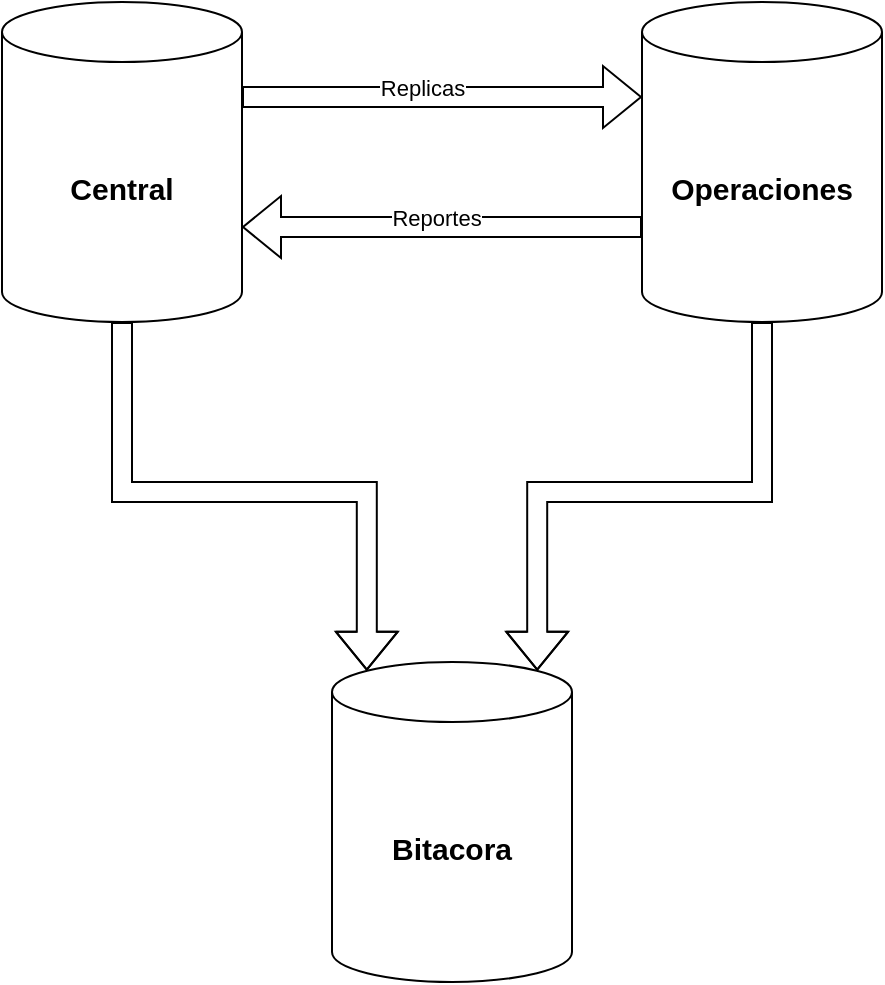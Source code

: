 <mxfile version="24.7.5" pages="4">
  <diagram id="R2lEEEUBdFMjLlhIrx00" name="SISTEMA PEAJES DISEÑO">
    <mxGraphModel dx="1434" dy="836" grid="1" gridSize="10" guides="1" tooltips="1" connect="1" arrows="1" fold="1" page="1" pageScale="1" pageWidth="850" pageHeight="1100" math="0" shadow="0" extFonts="Permanent Marker^https://fonts.googleapis.com/css?family=Permanent+Marker">
      <root>
        <mxCell id="0" />
        <mxCell id="1" parent="0" />
        <mxCell id="SxXFFL-zTvMC7NyasVvV-5" value="&lt;font style=&quot;font-size: 15px;&quot;&gt;&lt;b style=&quot;font-size: 15px;&quot;&gt;&lt;span style=&quot;font-size: 15px;&quot;&gt;Central&lt;/span&gt;&lt;/b&gt;&lt;/font&gt;" style="shape=cylinder3;whiteSpace=wrap;html=1;boundedLbl=1;backgroundOutline=1;size=15;fontStyle=0;fontSize=15;" parent="1" vertex="1">
          <mxGeometry x="140" y="150" width="120" height="160" as="geometry" />
        </mxCell>
        <mxCell id="SxXFFL-zTvMC7NyasVvV-6" value="&lt;span style=&quot;font-size: 15px;&quot;&gt;&lt;b style=&quot;font-size: 15px;&quot;&gt;Operaciones&lt;/b&gt;&lt;/span&gt;" style="shape=cylinder3;whiteSpace=wrap;html=1;boundedLbl=1;backgroundOutline=1;size=15;fontStyle=0;fontSize=15;" parent="1" vertex="1">
          <mxGeometry x="460" y="150" width="120" height="160" as="geometry" />
        </mxCell>
        <mxCell id="SxXFFL-zTvMC7NyasVvV-7" value="&lt;font style=&quot;font-size: 15px;&quot;&gt;&lt;b style=&quot;font-size: 15px;&quot;&gt;&lt;span style=&quot;font-size: 15px;&quot;&gt;Bitacora&lt;/span&gt;&lt;/b&gt;&lt;/font&gt;" style="shape=cylinder3;whiteSpace=wrap;html=1;boundedLbl=1;backgroundOutline=1;size=15;fontStyle=0;fontSize=15;" parent="1" vertex="1">
          <mxGeometry x="305" y="480" width="120" height="160" as="geometry" />
        </mxCell>
        <mxCell id="SxXFFL-zTvMC7NyasVvV-12" style="edgeStyle=orthogonalEdgeStyle;rounded=0;orthogonalLoop=1;jettySize=auto;html=1;exitX=0.5;exitY=1;exitDx=0;exitDy=0;exitPerimeter=0;entryX=0.855;entryY=0;entryDx=0;entryDy=4.35;entryPerimeter=0;shape=flexArrow;" parent="1" source="SxXFFL-zTvMC7NyasVvV-6" target="SxXFFL-zTvMC7NyasVvV-7" edge="1">
          <mxGeometry relative="1" as="geometry" />
        </mxCell>
        <mxCell id="SxXFFL-zTvMC7NyasVvV-13" style="edgeStyle=orthogonalEdgeStyle;rounded=0;orthogonalLoop=1;jettySize=auto;html=1;exitX=0.5;exitY=1;exitDx=0;exitDy=0;exitPerimeter=0;entryX=0.145;entryY=0;entryDx=0;entryDy=4.35;entryPerimeter=0;shape=flexArrow;" parent="1" source="SxXFFL-zTvMC7NyasVvV-5" target="SxXFFL-zTvMC7NyasVvV-7" edge="1">
          <mxGeometry relative="1" as="geometry" />
        </mxCell>
        <mxCell id="SxXFFL-zTvMC7NyasVvV-14" style="edgeStyle=orthogonalEdgeStyle;rounded=0;orthogonalLoop=1;jettySize=auto;html=1;exitX=1;exitY=0;exitDx=0;exitDy=47.5;exitPerimeter=0;entryX=0;entryY=0;entryDx=0;entryDy=47.5;entryPerimeter=0;shape=flexArrow;" parent="1" source="SxXFFL-zTvMC7NyasVvV-5" target="SxXFFL-zTvMC7NyasVvV-6" edge="1">
          <mxGeometry relative="1" as="geometry" />
        </mxCell>
        <mxCell id="BoajzITXMhllrOt3oogB-1" value="Replicas" style="edgeLabel;html=1;align=center;verticalAlign=middle;resizable=0;points=[];" vertex="1" connectable="0" parent="SxXFFL-zTvMC7NyasVvV-14">
          <mxGeometry x="-0.2" y="6" relative="1" as="geometry">
            <mxPoint x="10" y="1" as="offset" />
          </mxGeometry>
        </mxCell>
        <mxCell id="SxXFFL-zTvMC7NyasVvV-15" style="edgeStyle=orthogonalEdgeStyle;rounded=0;orthogonalLoop=1;jettySize=auto;html=1;exitX=0;exitY=0;exitDx=0;exitDy=112.5;exitPerimeter=0;entryX=1;entryY=0;entryDx=0;entryDy=112.5;entryPerimeter=0;shape=flexArrow;" parent="1" source="SxXFFL-zTvMC7NyasVvV-6" target="SxXFFL-zTvMC7NyasVvV-5" edge="1">
          <mxGeometry relative="1" as="geometry" />
        </mxCell>
        <mxCell id="BoajzITXMhllrOt3oogB-2" value="Reportes" style="edgeLabel;html=1;align=center;verticalAlign=middle;resizable=0;points=[];" vertex="1" connectable="0" parent="SxXFFL-zTvMC7NyasVvV-15">
          <mxGeometry x="0.03" y="-5" relative="1" as="geometry">
            <mxPoint as="offset" />
          </mxGeometry>
        </mxCell>
      </root>
    </mxGraphModel>
  </diagram>
  <diagram id="PKJaiUk7iY8poTEESlf2" name="USUARIOS-ROLES">
    <mxGraphModel dx="4522" dy="1672" grid="1" gridSize="10" guides="1" tooltips="1" connect="1" arrows="1" fold="1" page="1" pageScale="1" pageWidth="827" pageHeight="1169" math="0" shadow="0">
      <root>
        <mxCell id="0" />
        <mxCell id="1" parent="0" />
        <mxCell id="vnQjc11XbNbmStURHxaJ-20" value="LOGINS" style="swimlane;whiteSpace=wrap;html=1;startSize=23;" vertex="1" parent="1">
          <mxGeometry x="-550" y="325" width="180" height="520" as="geometry">
            <mxRectangle x="20" y="30" width="90" height="30" as="alternateBounds" />
          </mxGeometry>
        </mxCell>
        <mxCell id="vnQjc11XbNbmStURHxaJ-13" value="ADMIN_01" style="rounded=0;whiteSpace=wrap;html=1;strokeColor=#F01313;" vertex="1" parent="vnQjc11XbNbmStURHxaJ-20">
          <mxGeometry x="30" y="40" width="120" height="60" as="geometry" />
        </mxCell>
        <mxCell id="vnQjc11XbNbmStURHxaJ-15" value="ADMIN_02" style="rounded=0;whiteSpace=wrap;html=1;strokeColor=#3333FF;" vertex="1" parent="vnQjc11XbNbmStURHxaJ-20">
          <mxGeometry x="30" y="110" width="120" height="60" as="geometry" />
        </mxCell>
        <mxCell id="vnQjc11XbNbmStURHxaJ-14" value="AUDITOR_01" style="rounded=0;whiteSpace=wrap;html=1;strokeColor=#FFFF66;" vertex="1" parent="vnQjc11XbNbmStURHxaJ-20">
          <mxGeometry x="30" y="190" width="120" height="60" as="geometry" />
        </mxCell>
        <mxCell id="vnQjc11XbNbmStURHxaJ-17" value="AUDITOR_02" style="rounded=0;whiteSpace=wrap;html=1;strokeColor=#00FF00;" vertex="1" parent="vnQjc11XbNbmStURHxaJ-20">
          <mxGeometry x="30" y="270" width="120" height="60" as="geometry" />
        </mxCell>
        <mxCell id="vnQjc11XbNbmStURHxaJ-16" value="CAJERO_01" style="rounded=0;whiteSpace=wrap;html=1;strokeColor=#FF00FF;" vertex="1" parent="vnQjc11XbNbmStURHxaJ-20">
          <mxGeometry x="30" y="350" width="120" height="60" as="geometry" />
        </mxCell>
        <mxCell id="vnQjc11XbNbmStURHxaJ-18" value="CAJERO_02" style="rounded=0;whiteSpace=wrap;html=1;strokeColor=#FF9933;" vertex="1" parent="vnQjc11XbNbmStURHxaJ-20">
          <mxGeometry x="30" y="430" width="120" height="60" as="geometry" />
        </mxCell>
        <mxCell id="nwrNfWLcrwgANjT4Pd9A-3" value="SCHEMA: Catalogos" style="shape=process;whiteSpace=wrap;html=1;backgroundOutline=1;" vertex="1" parent="1">
          <mxGeometry x="570" y="295" width="120" height="40" as="geometry" />
        </mxCell>
        <mxCell id="nwrNfWLcrwgANjT4Pd9A-4" value="SCHEMA: Reportes" style="shape=process;whiteSpace=wrap;html=1;backgroundOutline=1;" vertex="1" parent="1">
          <mxGeometry x="570" y="352" width="120" height="40" as="geometry" />
        </mxCell>
        <mxCell id="nwrNfWLcrwgANjT4Pd9A-9" value="&lt;font style=&quot;font-size: 10px;&quot;&gt;Roles&lt;/font&gt;" style="swimlane;whiteSpace=wrap;html=1;startSize=23;" vertex="1" parent="1">
          <mxGeometry x="210" y="277" width="130" height="133" as="geometry" />
        </mxCell>
        <mxCell id="nwrNfWLcrwgANjT4Pd9A-12" value="ADMIN" style="rounded=1;whiteSpace=wrap;html=1;" vertex="1" parent="nwrNfWLcrwgANjT4Pd9A-9">
          <mxGeometry x="25" y="35" width="80" height="40" as="geometry" />
        </mxCell>
        <mxCell id="nwrNfWLcrwgANjT4Pd9A-13" value="AUDITOR" style="rounded=1;whiteSpace=wrap;html=1;" vertex="1" parent="nwrNfWLcrwgANjT4Pd9A-9">
          <mxGeometry x="25" y="80" width="80" height="40" as="geometry" />
        </mxCell>
        <mxCell id="nwrNfWLcrwgANjT4Pd9A-14" style="edgeStyle=orthogonalEdgeStyle;rounded=0;orthogonalLoop=1;jettySize=auto;html=1;exitX=1;exitY=0.5;exitDx=0;exitDy=0;entryX=0;entryY=0.5;entryDx=0;entryDy=0;" edge="1" parent="1" source="nwrNfWLcrwgANjT4Pd9A-12" target="nwrNfWLcrwgANjT4Pd9A-3">
          <mxGeometry relative="1" as="geometry">
            <Array as="points">
              <mxPoint x="315" y="320" />
              <mxPoint x="443" y="320" />
              <mxPoint x="443" y="315" />
            </Array>
          </mxGeometry>
        </mxCell>
        <mxCell id="nwrNfWLcrwgANjT4Pd9A-17" value="[DMLCompleto]" style="edgeLabel;html=1;align=center;verticalAlign=middle;resizable=0;points=[];" vertex="1" connectable="0" parent="nwrNfWLcrwgANjT4Pd9A-14">
          <mxGeometry x="0.243" y="4" relative="1" as="geometry">
            <mxPoint x="33" y="1" as="offset" />
          </mxGeometry>
        </mxCell>
        <mxCell id="nwrNfWLcrwgANjT4Pd9A-15" style="edgeStyle=orthogonalEdgeStyle;rounded=0;orthogonalLoop=1;jettySize=auto;html=1;exitX=1;exitY=0.5;exitDx=0;exitDy=0;entryX=0;entryY=0.25;entryDx=0;entryDy=0;" edge="1" parent="1" source="nwrNfWLcrwgANjT4Pd9A-12" target="nwrNfWLcrwgANjT4Pd9A-4">
          <mxGeometry relative="1" as="geometry" />
        </mxCell>
        <mxCell id="nwrNfWLcrwgANjT4Pd9A-18" value="[DMLCompleto]" style="edgeLabel;html=1;align=center;verticalAlign=middle;resizable=0;points=[];" vertex="1" connectable="0" parent="nwrNfWLcrwgANjT4Pd9A-15">
          <mxGeometry x="0.509" y="3" relative="1" as="geometry">
            <mxPoint as="offset" />
          </mxGeometry>
        </mxCell>
        <mxCell id="nwrNfWLcrwgANjT4Pd9A-16" style="edgeStyle=orthogonalEdgeStyle;rounded=0;orthogonalLoop=1;jettySize=auto;html=1;exitX=1;exitY=0.5;exitDx=0;exitDy=0;entryX=0;entryY=0.75;entryDx=0;entryDy=0;" edge="1" parent="1" source="nwrNfWLcrwgANjT4Pd9A-13" target="nwrNfWLcrwgANjT4Pd9A-4">
          <mxGeometry relative="1" as="geometry">
            <Array as="points">
              <mxPoint x="315" y="382" />
            </Array>
          </mxGeometry>
        </mxCell>
        <mxCell id="nwrNfWLcrwgANjT4Pd9A-22" value="[SELECT, INSERT, UPDATE]" style="edgeLabel;html=1;align=center;verticalAlign=middle;resizable=0;points=[];" vertex="1" connectable="0" parent="nwrNfWLcrwgANjT4Pd9A-16">
          <mxGeometry x="0.466" relative="1" as="geometry">
            <mxPoint x="-61" as="offset" />
          </mxGeometry>
        </mxCell>
        <mxCell id="nwrNfWLcrwgANjT4Pd9A-43" style="edgeStyle=orthogonalEdgeStyle;rounded=0;orthogonalLoop=1;jettySize=auto;html=1;exitX=1;exitY=0.75;exitDx=0;exitDy=0;entryX=0;entryY=0.25;entryDx=0;entryDy=0;" edge="1" parent="1" source="nwrNfWLcrwgANjT4Pd9A-23" target="nwrNfWLcrwgANjT4Pd9A-12">
          <mxGeometry relative="1" as="geometry" />
        </mxCell>
        <mxCell id="nwrNfWLcrwgANjT4Pd9A-23" value="ADM01" style="shape=actor;whiteSpace=wrap;html=1;fontSize=10;verticalAlign=bottom;strokeColor=#F01313;" vertex="1" parent="1">
          <mxGeometry x="80" y="260" width="40" height="42" as="geometry" />
        </mxCell>
        <mxCell id="nwrNfWLcrwgANjT4Pd9A-44" style="edgeStyle=orthogonalEdgeStyle;rounded=0;orthogonalLoop=1;jettySize=auto;html=1;exitX=1;exitY=0.75;exitDx=0;exitDy=0;entryX=0;entryY=0.75;entryDx=0;entryDy=0;" edge="1" parent="1" source="nwrNfWLcrwgANjT4Pd9A-27" target="nwrNfWLcrwgANjT4Pd9A-12">
          <mxGeometry relative="1" as="geometry" />
        </mxCell>
        <mxCell id="nwrNfWLcrwgANjT4Pd9A-27" value="ADM02" style="shape=actor;whiteSpace=wrap;html=1;fontSize=10;verticalAlign=bottom;strokeColor=#3333FF;" vertex="1" parent="1">
          <mxGeometry x="80" y="310" width="40" height="42" as="geometry" />
        </mxCell>
        <mxCell id="nwrNfWLcrwgANjT4Pd9A-45" style="edgeStyle=orthogonalEdgeStyle;rounded=0;orthogonalLoop=1;jettySize=auto;html=1;exitX=0.9;exitY=0.5;exitDx=0;exitDy=0;exitPerimeter=0;entryX=0;entryY=0.25;entryDx=0;entryDy=0;" edge="1" parent="1" source="nwrNfWLcrwgANjT4Pd9A-28" target="nwrNfWLcrwgANjT4Pd9A-13">
          <mxGeometry relative="1" as="geometry" />
        </mxCell>
        <mxCell id="nwrNfWLcrwgANjT4Pd9A-28" value="ADT01" style="shape=actor;whiteSpace=wrap;html=1;fontSize=10;verticalAlign=bottom;strokeColor=#FFFF66;" vertex="1" parent="1">
          <mxGeometry x="80" y="370" width="40" height="40" as="geometry" />
        </mxCell>
        <mxCell id="nwrNfWLcrwgANjT4Pd9A-46" style="edgeStyle=orthogonalEdgeStyle;rounded=0;orthogonalLoop=1;jettySize=auto;html=1;exitX=0.9;exitY=0.5;exitDx=0;exitDy=0;exitPerimeter=0;entryX=0;entryY=0.75;entryDx=0;entryDy=0;" edge="1" parent="1" source="nwrNfWLcrwgANjT4Pd9A-29" target="nwrNfWLcrwgANjT4Pd9A-13">
          <mxGeometry relative="1" as="geometry">
            <Array as="points">
              <mxPoint x="190" y="450" />
              <mxPoint x="190" y="387" />
            </Array>
          </mxGeometry>
        </mxCell>
        <mxCell id="nwrNfWLcrwgANjT4Pd9A-29" value="ADT02" style="shape=actor;whiteSpace=wrap;html=1;fontSize=10;verticalAlign=bottom;strokeColor=#00FF00;" vertex="1" parent="1">
          <mxGeometry x="80" y="430" width="40" height="40" as="geometry" />
        </mxCell>
        <mxCell id="nwrNfWLcrwgANjT4Pd9A-38" style="edgeStyle=orthogonalEdgeStyle;rounded=0;orthogonalLoop=1;jettySize=auto;html=1;exitX=1;exitY=0.25;exitDx=0;exitDy=0;entryX=0;entryY=0.75;entryDx=0;entryDy=0;strokeColor=#F01313;" edge="1" parent="1" source="vnQjc11XbNbmStURHxaJ-13" target="nwrNfWLcrwgANjT4Pd9A-23">
          <mxGeometry relative="1" as="geometry" />
        </mxCell>
        <mxCell id="nwrNfWLcrwgANjT4Pd9A-40" style="edgeStyle=orthogonalEdgeStyle;rounded=0;orthogonalLoop=1;jettySize=auto;html=1;exitX=1;exitY=0.25;exitDx=0;exitDy=0;entryX=0;entryY=0.75;entryDx=0;entryDy=0;strokeColor=#3333FF;" edge="1" parent="1" source="vnQjc11XbNbmStURHxaJ-15" target="nwrNfWLcrwgANjT4Pd9A-27">
          <mxGeometry relative="1" as="geometry">
            <Array as="points">
              <mxPoint x="-80" y="450" />
              <mxPoint x="-80" y="342" />
            </Array>
          </mxGeometry>
        </mxCell>
        <mxCell id="nwrNfWLcrwgANjT4Pd9A-41" style="edgeStyle=orthogonalEdgeStyle;rounded=0;orthogonalLoop=1;jettySize=auto;html=1;exitX=1;exitY=0.25;exitDx=0;exitDy=0;entryX=0;entryY=0.75;entryDx=0;entryDy=0;strokeColor=#FFFF66;" edge="1" parent="1" source="vnQjc11XbNbmStURHxaJ-14" target="nwrNfWLcrwgANjT4Pd9A-28">
          <mxGeometry relative="1" as="geometry">
            <Array as="points">
              <mxPoint x="-20" y="530" />
              <mxPoint x="-20" y="400" />
            </Array>
          </mxGeometry>
        </mxCell>
        <mxCell id="nwrNfWLcrwgANjT4Pd9A-42" style="edgeStyle=orthogonalEdgeStyle;rounded=0;orthogonalLoop=1;jettySize=auto;html=1;exitX=1;exitY=0.25;exitDx=0;exitDy=0;entryX=0;entryY=0.75;entryDx=0;entryDy=0;strokeColor=#00FF00;" edge="1" parent="1" source="vnQjc11XbNbmStURHxaJ-17" target="nwrNfWLcrwgANjT4Pd9A-29">
          <mxGeometry relative="1" as="geometry">
            <Array as="points">
              <mxPoint y="610" />
              <mxPoint y="460" />
            </Array>
          </mxGeometry>
        </mxCell>
        <mxCell id="nwrNfWLcrwgANjT4Pd9A-47" value="DB_CENTRAL" style="swimlane;whiteSpace=wrap;html=1;" vertex="1" parent="1">
          <mxGeometry x="50" y="210" width="650" height="280" as="geometry" />
        </mxCell>
        <mxCell id="nwrNfWLcrwgANjT4Pd9A-51" value="&lt;font style=&quot;font-size: 10px;&quot;&gt;Roles&lt;/font&gt;" style="swimlane;whiteSpace=wrap;html=1;startSize=23;" vertex="1" parent="1">
          <mxGeometry x="220" y="667" width="130" height="263" as="geometry" />
        </mxCell>
        <mxCell id="nwrNfWLcrwgANjT4Pd9A-52" value="ADMIN" style="rounded=1;whiteSpace=wrap;html=1;" vertex="1" parent="nwrNfWLcrwgANjT4Pd9A-51">
          <mxGeometry x="25" y="35" width="80" height="40" as="geometry" />
        </mxCell>
        <mxCell id="nwrNfWLcrwgANjT4Pd9A-56" style="edgeStyle=orthogonalEdgeStyle;rounded=0;orthogonalLoop=1;jettySize=auto;html=1;exitX=1;exitY=0.5;exitDx=0;exitDy=0;entryX=0;entryY=0.25;entryDx=0;entryDy=0;" edge="1" parent="1" source="nwrNfWLcrwgANjT4Pd9A-52" target="nwrNfWLcrwgANjT4Pd9A-50">
          <mxGeometry relative="1" as="geometry">
            <Array as="points">
              <mxPoint x="410" y="722" />
              <mxPoint x="410" y="730" />
            </Array>
          </mxGeometry>
        </mxCell>
        <mxCell id="nwrNfWLcrwgANjT4Pd9A-57" value="[DMLCompleto]" style="edgeLabel;html=1;align=center;verticalAlign=middle;resizable=0;points=[];" vertex="1" connectable="0" parent="nwrNfWLcrwgANjT4Pd9A-56">
          <mxGeometry x="0.509" y="3" relative="1" as="geometry">
            <mxPoint as="offset" />
          </mxGeometry>
        </mxCell>
        <mxCell id="nwrNfWLcrwgANjT4Pd9A-60" style="edgeStyle=orthogonalEdgeStyle;rounded=0;orthogonalLoop=1;jettySize=auto;html=1;exitX=1;exitY=0.75;exitDx=0;exitDy=0;entryX=0;entryY=0.25;entryDx=0;entryDy=0;" edge="1" parent="1" source="nwrNfWLcrwgANjT4Pd9A-61" target="nwrNfWLcrwgANjT4Pd9A-52">
          <mxGeometry relative="1" as="geometry" />
        </mxCell>
        <mxCell id="nwrNfWLcrwgANjT4Pd9A-61" value="ADM01" style="shape=actor;whiteSpace=wrap;html=1;fontSize=10;verticalAlign=bottom;strokeColor=#F01313;" vertex="1" parent="1">
          <mxGeometry x="90" y="650" width="40" height="42" as="geometry" />
        </mxCell>
        <mxCell id="nwrNfWLcrwgANjT4Pd9A-62" style="edgeStyle=orthogonalEdgeStyle;rounded=0;orthogonalLoop=1;jettySize=auto;html=1;exitX=1;exitY=0.75;exitDx=0;exitDy=0;entryX=0;entryY=0.75;entryDx=0;entryDy=0;" edge="1" parent="1" source="nwrNfWLcrwgANjT4Pd9A-63" target="nwrNfWLcrwgANjT4Pd9A-52">
          <mxGeometry relative="1" as="geometry" />
        </mxCell>
        <mxCell id="nwrNfWLcrwgANjT4Pd9A-63" value="ADM02" style="shape=actor;whiteSpace=wrap;html=1;fontSize=10;verticalAlign=bottom;strokeColor=#3333FF;" vertex="1" parent="1">
          <mxGeometry x="90" y="700" width="40" height="42" as="geometry" />
        </mxCell>
        <mxCell id="nwrNfWLcrwgANjT4Pd9A-68" value="DB_OPERACIONES" style="swimlane;whiteSpace=wrap;html=1;startSize=23;" vertex="1" parent="1">
          <mxGeometry x="60" y="600" width="710" height="420" as="geometry" />
        </mxCell>
        <mxCell id="nwrNfWLcrwgANjT4Pd9A-96" style="edgeStyle=orthogonalEdgeStyle;rounded=0;orthogonalLoop=1;jettySize=auto;html=1;exitX=1;exitY=0.25;exitDx=0;exitDy=0;entryX=0;entryY=0.25;entryDx=0;entryDy=0;" edge="1" parent="nwrNfWLcrwgANjT4Pd9A-68" source="nwrNfWLcrwgANjT4Pd9A-70" target="nwrNfWLcrwgANjT4Pd9A-95">
          <mxGeometry relative="1" as="geometry">
            <Array as="points">
              <mxPoint x="320" y="200" />
              <mxPoint x="320" y="180" />
            </Array>
          </mxGeometry>
        </mxCell>
        <mxCell id="nwrNfWLcrwgANjT4Pd9A-97" value="SELECT, INSERT" style="edgeLabel;html=1;align=center;verticalAlign=middle;resizable=0;points=[];" vertex="1" connectable="0" parent="nwrNfWLcrwgANjT4Pd9A-96">
          <mxGeometry x="0.262" y="-4" relative="1" as="geometry">
            <mxPoint x="2" y="-4" as="offset" />
          </mxGeometry>
        </mxCell>
        <mxCell id="nwrNfWLcrwgANjT4Pd9A-98" style="edgeStyle=orthogonalEdgeStyle;rounded=0;orthogonalLoop=1;jettySize=auto;html=1;exitX=0.75;exitY=0;exitDx=0;exitDy=0;entryX=0;entryY=0.75;entryDx=0;entryDy=0;" edge="1" parent="nwrNfWLcrwgANjT4Pd9A-68" source="nwrNfWLcrwgANjT4Pd9A-70" target="nwrNfWLcrwgANjT4Pd9A-49">
          <mxGeometry relative="1" as="geometry">
            <Array as="points">
              <mxPoint x="245" y="160" />
              <mxPoint x="370" y="160" />
              <mxPoint x="370" y="92" />
            </Array>
          </mxGeometry>
        </mxCell>
        <mxCell id="nwrNfWLcrwgANjT4Pd9A-99" value="SELECT" style="edgeLabel;html=1;align=center;verticalAlign=middle;resizable=0;points=[];" vertex="1" connectable="0" parent="nwrNfWLcrwgANjT4Pd9A-98">
          <mxGeometry x="0.498" y="-2" relative="1" as="geometry">
            <mxPoint as="offset" />
          </mxGeometry>
        </mxCell>
        <mxCell id="nwrNfWLcrwgANjT4Pd9A-100" style="edgeStyle=orthogonalEdgeStyle;rounded=0;orthogonalLoop=1;jettySize=auto;html=1;exitX=1;exitY=0.75;exitDx=0;exitDy=0;entryX=0;entryY=0.5;entryDx=0;entryDy=0;" edge="1" parent="nwrNfWLcrwgANjT4Pd9A-68" source="nwrNfWLcrwgANjT4Pd9A-70" target="nwrNfWLcrwgANjT4Pd9A-74">
          <mxGeometry relative="1" as="geometry">
            <Array as="points">
              <mxPoint x="340" y="220" />
              <mxPoint x="340" y="240" />
            </Array>
          </mxGeometry>
        </mxCell>
        <mxCell id="nwrNfWLcrwgANjT4Pd9A-101" value="EXECUTE" style="edgeLabel;html=1;align=center;verticalAlign=middle;resizable=0;points=[];" vertex="1" connectable="0" parent="nwrNfWLcrwgANjT4Pd9A-100">
          <mxGeometry x="0.381" relative="1" as="geometry">
            <mxPoint as="offset" />
          </mxGeometry>
        </mxCell>
        <mxCell id="nwrNfWLcrwgANjT4Pd9A-70" value="CAJERO" style="rounded=1;whiteSpace=wrap;html=1;" vertex="1" parent="nwrNfWLcrwgANjT4Pd9A-68">
          <mxGeometry x="185" y="190" width="80" height="40" as="geometry" />
        </mxCell>
        <mxCell id="nwrNfWLcrwgANjT4Pd9A-50" value="SCHEMA: Pagos" style="shape=process;whiteSpace=wrap;html=1;backgroundOutline=1;" vertex="1" parent="nwrNfWLcrwgANjT4Pd9A-68">
          <mxGeometry x="490" y="120" width="150" height="40" as="geometry" />
        </mxCell>
        <mxCell id="nwrNfWLcrwgANjT4Pd9A-74" value="[Pagos].[&lt;span style=&quot;color: rgb(212, 212, 212); white-space: pre;&quot;&gt;sp_crearTiquete&lt;/span&gt;]" style="shape=process;whiteSpace=wrap;html=1;backgroundOutline=1;" vertex="1" parent="nwrNfWLcrwgANjT4Pd9A-68">
          <mxGeometry x="440" y="220" width="190" height="40" as="geometry" />
        </mxCell>
        <mxCell id="nwrNfWLcrwgANjT4Pd9A-103" style="edgeStyle=orthogonalEdgeStyle;rounded=0;orthogonalLoop=1;jettySize=auto;html=1;exitX=1;exitY=0.5;exitDx=0;exitDy=0;entryX=0;entryY=0.5;entryDx=0;entryDy=0;" edge="1" parent="nwrNfWLcrwgANjT4Pd9A-68" source="nwrNfWLcrwgANjT4Pd9A-53" target="nwrNfWLcrwgANjT4Pd9A-102">
          <mxGeometry relative="1" as="geometry" />
        </mxCell>
        <mxCell id="nwrNfWLcrwgANjT4Pd9A-104" value="EXECUTE" style="edgeLabel;html=1;align=center;verticalAlign=middle;resizable=0;points=[];" vertex="1" connectable="0" parent="nwrNfWLcrwgANjT4Pd9A-103">
          <mxGeometry x="0.339" relative="1" as="geometry">
            <mxPoint x="18" as="offset" />
          </mxGeometry>
        </mxCell>
        <mxCell id="nwrNfWLcrwgANjT4Pd9A-53" value="AUDITOR" style="rounded=1;whiteSpace=wrap;html=1;" vertex="1" parent="nwrNfWLcrwgANjT4Pd9A-68">
          <mxGeometry x="185" y="280" width="80" height="40" as="geometry" />
        </mxCell>
        <mxCell id="nwrNfWLcrwgANjT4Pd9A-106" style="edgeStyle=orthogonalEdgeStyle;rounded=0;orthogonalLoop=1;jettySize=auto;html=1;exitX=1;exitY=0.75;exitDx=0;exitDy=0;entryX=0;entryY=0.75;entryDx=0;entryDy=0;" edge="1" parent="nwrNfWLcrwgANjT4Pd9A-68" source="nwrNfWLcrwgANjT4Pd9A-67" target="nwrNfWLcrwgANjT4Pd9A-53">
          <mxGeometry relative="1" as="geometry">
            <Array as="points">
              <mxPoint x="150" y="380" />
              <mxPoint x="150" y="310" />
            </Array>
          </mxGeometry>
        </mxCell>
        <mxCell id="nwrNfWLcrwgANjT4Pd9A-67" value="ADT02" style="shape=actor;whiteSpace=wrap;html=1;fontSize=10;verticalAlign=bottom;strokeColor=#00FF00;" vertex="1" parent="nwrNfWLcrwgANjT4Pd9A-68">
          <mxGeometry x="30" y="350" width="40" height="40" as="geometry" />
        </mxCell>
        <mxCell id="nwrNfWLcrwgANjT4Pd9A-105" style="edgeStyle=orthogonalEdgeStyle;rounded=0;orthogonalLoop=1;jettySize=auto;html=1;exitX=1;exitY=0.75;exitDx=0;exitDy=0;entryX=0;entryY=0.25;entryDx=0;entryDy=0;" edge="1" parent="nwrNfWLcrwgANjT4Pd9A-68" source="nwrNfWLcrwgANjT4Pd9A-65" target="nwrNfWLcrwgANjT4Pd9A-53">
          <mxGeometry relative="1" as="geometry" />
        </mxCell>
        <mxCell id="nwrNfWLcrwgANjT4Pd9A-65" value="ADT01" style="shape=actor;whiteSpace=wrap;html=1;fontSize=10;verticalAlign=bottom;strokeColor=#FFFF66;" vertex="1" parent="nwrNfWLcrwgANjT4Pd9A-68">
          <mxGeometry x="30" y="300" width="40" height="40" as="geometry" />
        </mxCell>
        <mxCell id="nwrNfWLcrwgANjT4Pd9A-82" style="edgeStyle=orthogonalEdgeStyle;rounded=0;orthogonalLoop=1;jettySize=auto;html=1;exitX=1;exitY=0.75;exitDx=0;exitDy=0;entryX=0;entryY=0.25;entryDx=0;entryDy=0;" edge="1" parent="nwrNfWLcrwgANjT4Pd9A-68" source="nwrNfWLcrwgANjT4Pd9A-80" target="nwrNfWLcrwgANjT4Pd9A-70">
          <mxGeometry relative="1" as="geometry" />
        </mxCell>
        <mxCell id="nwrNfWLcrwgANjT4Pd9A-80" value="CAJ01" style="shape=actor;whiteSpace=wrap;html=1;fontSize=10;verticalAlign=bottom;strokeColor=#FF00FF;" vertex="1" parent="nwrNfWLcrwgANjT4Pd9A-68">
          <mxGeometry x="30" y="180" width="40" height="40" as="geometry" />
        </mxCell>
        <mxCell id="nwrNfWLcrwgANjT4Pd9A-83" style="edgeStyle=orthogonalEdgeStyle;rounded=0;orthogonalLoop=1;jettySize=auto;html=1;exitX=1;exitY=0.75;exitDx=0;exitDy=0;entryX=0;entryY=0.75;entryDx=0;entryDy=0;" edge="1" parent="nwrNfWLcrwgANjT4Pd9A-68" source="nwrNfWLcrwgANjT4Pd9A-79" target="nwrNfWLcrwgANjT4Pd9A-70">
          <mxGeometry relative="1" as="geometry" />
        </mxCell>
        <mxCell id="nwrNfWLcrwgANjT4Pd9A-79" value="CAJ02" style="shape=actor;whiteSpace=wrap;html=1;fontSize=10;verticalAlign=bottom;strokeColor=#FF9933;" vertex="1" parent="nwrNfWLcrwgANjT4Pd9A-68">
          <mxGeometry x="30" y="230" width="40" height="40" as="geometry" />
        </mxCell>
        <mxCell id="nwrNfWLcrwgANjT4Pd9A-49" value="SCHEMA: Catalogos_Replicas" style="shape=process;whiteSpace=wrap;html=1;backgroundOutline=1;" vertex="1" parent="nwrNfWLcrwgANjT4Pd9A-68">
          <mxGeometry x="490" y="62" width="150" height="40" as="geometry" />
        </mxCell>
        <mxCell id="nwrNfWLcrwgANjT4Pd9A-95" value="[Pagos].[&lt;font color=&quot;#d4d4d4&quot;&gt;&lt;span style=&quot;white-space: pre;&quot;&gt;tiquetes&lt;/span&gt;&lt;/font&gt;]" style="shape=process;whiteSpace=wrap;html=1;backgroundOutline=1;" vertex="1" parent="nwrNfWLcrwgANjT4Pd9A-68">
          <mxGeometry x="440" y="170" width="190" height="40" as="geometry" />
        </mxCell>
        <mxCell id="nwrNfWLcrwgANjT4Pd9A-102" value="&lt;div style=&quot;color: rgb(212, 212, 212); line-height: 16px; white-space: pre;&quot;&gt;&lt;font style=&quot;font-size: 10px;&quot; face=&quot;Helvetica&quot;&gt;[Pagos].[sp_generarReporteVentasCentralizado]&lt;/font&gt;&lt;/div&gt;" style="shape=process;whiteSpace=wrap;html=1;backgroundOutline=1;fontFamily=Helvetica;" vertex="1" parent="nwrNfWLcrwgANjT4Pd9A-68">
          <mxGeometry x="420" y="300" width="280" height="40" as="geometry" />
        </mxCell>
        <mxCell id="nwrNfWLcrwgANjT4Pd9A-77" style="edgeStyle=orthogonalEdgeStyle;rounded=0;orthogonalLoop=1;jettySize=auto;html=1;exitX=1;exitY=0.5;exitDx=0;exitDy=0;entryX=0;entryY=0.75;entryDx=0;entryDy=0;strokeColor=#F01313;" edge="1" parent="1" source="vnQjc11XbNbmStURHxaJ-13" target="nwrNfWLcrwgANjT4Pd9A-61">
          <mxGeometry relative="1" as="geometry" />
        </mxCell>
        <mxCell id="nwrNfWLcrwgANjT4Pd9A-78" style="edgeStyle=orthogonalEdgeStyle;rounded=0;orthogonalLoop=1;jettySize=auto;html=1;exitX=1;exitY=0.5;exitDx=0;exitDy=0;entryX=0;entryY=0.75;entryDx=0;entryDy=0;strokeColor=#3333FF;" edge="1" parent="1" source="vnQjc11XbNbmStURHxaJ-15" target="nwrNfWLcrwgANjT4Pd9A-63">
          <mxGeometry relative="1" as="geometry">
            <Array as="points">
              <mxPoint x="-200" y="465" />
              <mxPoint x="-200" y="730" />
              <mxPoint x="90" y="730" />
            </Array>
          </mxGeometry>
        </mxCell>
        <mxCell id="nwrNfWLcrwgANjT4Pd9A-85" style="edgeStyle=orthogonalEdgeStyle;rounded=0;orthogonalLoop=1;jettySize=auto;html=1;exitX=1;exitY=0.25;exitDx=0;exitDy=0;" edge="1" parent="1" source="nwrNfWLcrwgANjT4Pd9A-52" target="nwrNfWLcrwgANjT4Pd9A-49">
          <mxGeometry relative="1" as="geometry">
            <Array as="points">
              <mxPoint x="400" y="712" />
              <mxPoint x="400" y="670" />
            </Array>
          </mxGeometry>
        </mxCell>
        <mxCell id="nwrNfWLcrwgANjT4Pd9A-86" value="[DMLCompleto]" style="edgeLabel;html=1;align=center;verticalAlign=middle;resizable=0;points=[];" vertex="1" connectable="0" parent="nwrNfWLcrwgANjT4Pd9A-85">
          <mxGeometry x="0.343" y="-3" relative="1" as="geometry">
            <mxPoint y="-6" as="offset" />
          </mxGeometry>
        </mxCell>
        <mxCell id="nwrNfWLcrwgANjT4Pd9A-107" style="edgeStyle=orthogonalEdgeStyle;rounded=0;orthogonalLoop=1;jettySize=auto;html=1;exitX=1;exitY=0.75;exitDx=0;exitDy=0;entryX=0;entryY=0.75;entryDx=0;entryDy=0;strokeColor=#FFFF66;" edge="1" parent="1" source="vnQjc11XbNbmStURHxaJ-14" target="nwrNfWLcrwgANjT4Pd9A-65">
          <mxGeometry relative="1" as="geometry">
            <Array as="points">
              <mxPoint x="-250" y="560" />
              <mxPoint x="-250" y="930" />
            </Array>
          </mxGeometry>
        </mxCell>
        <mxCell id="nwrNfWLcrwgANjT4Pd9A-108" style="edgeStyle=orthogonalEdgeStyle;rounded=0;orthogonalLoop=1;jettySize=auto;html=1;exitX=1;exitY=0.75;exitDx=0;exitDy=0;entryX=0;entryY=0.75;entryDx=0;entryDy=0;strokeColor=#00FF00;" edge="1" parent="1" source="vnQjc11XbNbmStURHxaJ-17" target="nwrNfWLcrwgANjT4Pd9A-67">
          <mxGeometry relative="1" as="geometry">
            <Array as="points">
              <mxPoint x="-280" y="640" />
              <mxPoint x="-280" y="980" />
            </Array>
          </mxGeometry>
        </mxCell>
        <mxCell id="nwrNfWLcrwgANjT4Pd9A-109" style="edgeStyle=orthogonalEdgeStyle;rounded=0;orthogonalLoop=1;jettySize=auto;html=1;exitX=1;exitY=0.5;exitDx=0;exitDy=0;entryX=0;entryY=0.75;entryDx=0;entryDy=0;strokeColor=#FF00FF;" edge="1" parent="1" source="vnQjc11XbNbmStURHxaJ-16" target="nwrNfWLcrwgANjT4Pd9A-80">
          <mxGeometry relative="1" as="geometry">
            <Array as="points">
              <mxPoint x="-310" y="705" />
              <mxPoint x="-310" y="780" />
              <mxPoint x="-30" y="780" />
              <mxPoint x="-30" y="810" />
            </Array>
          </mxGeometry>
        </mxCell>
        <mxCell id="nwrNfWLcrwgANjT4Pd9A-110" style="edgeStyle=orthogonalEdgeStyle;rounded=0;orthogonalLoop=1;jettySize=auto;html=1;exitX=1;exitY=0.5;exitDx=0;exitDy=0;entryX=0;entryY=0.75;entryDx=0;entryDy=0;strokeColor=#FF9933;" edge="1" parent="1" source="vnQjc11XbNbmStURHxaJ-18" target="nwrNfWLcrwgANjT4Pd9A-79">
          <mxGeometry relative="1" as="geometry">
            <Array as="points">
              <mxPoint x="-400" y="800" />
              <mxPoint x="-155" y="800" />
              <mxPoint x="-155" y="860" />
            </Array>
          </mxGeometry>
        </mxCell>
        <mxCell id="nwrNfWLcrwgANjT4Pd9A-111" value="DB_TLOG" style="swimlane;whiteSpace=wrap;html=1;" vertex="1" parent="1">
          <mxGeometry x="-1340" y="392" width="660" height="425" as="geometry" />
        </mxCell>
        <mxCell id="nwrNfWLcrwgANjT4Pd9A-118" value="&lt;font style=&quot;font-size: 10px;&quot;&gt;Roles&lt;/font&gt;" style="swimlane;whiteSpace=wrap;html=1;startSize=23;" vertex="1" parent="nwrNfWLcrwgANjT4Pd9A-111">
          <mxGeometry x="210" y="158" width="240" height="93" as="geometry" />
        </mxCell>
        <mxCell id="nwrNfWLcrwgANjT4Pd9A-119" value="INSERTAR_DATOS_DITACORA" style="rounded=1;whiteSpace=wrap;html=1;" vertex="1" parent="nwrNfWLcrwgANjT4Pd9A-118">
          <mxGeometry x="25" y="35" width="195" height="40" as="geometry" />
        </mxCell>
        <mxCell id="nwrNfWLcrwgANjT4Pd9A-123" value="" style="group" vertex="1" connectable="0" parent="nwrNfWLcrwgANjT4Pd9A-111">
          <mxGeometry x="590" y="50" width="40" height="92" as="geometry" />
        </mxCell>
        <mxCell id="nwrNfWLcrwgANjT4Pd9A-112" value="ADM01" style="shape=actor;whiteSpace=wrap;html=1;fontSize=10;verticalAlign=bottom;strokeColor=#F01313;" vertex="1" parent="nwrNfWLcrwgANjT4Pd9A-123">
          <mxGeometry width="40" height="42" as="geometry" />
        </mxCell>
        <mxCell id="nwrNfWLcrwgANjT4Pd9A-113" value="ADM02" style="shape=actor;whiteSpace=wrap;html=1;fontSize=10;verticalAlign=bottom;strokeColor=#3333FF;" vertex="1" parent="nwrNfWLcrwgANjT4Pd9A-111">
          <mxGeometry x="590" y="100" width="40" height="42" as="geometry" />
        </mxCell>
        <mxCell id="nwrNfWLcrwgANjT4Pd9A-121" value="" style="group" vertex="1" connectable="0" parent="nwrNfWLcrwgANjT4Pd9A-111">
          <mxGeometry x="590" y="178" width="40" height="90" as="geometry" />
        </mxCell>
        <mxCell id="nwrNfWLcrwgANjT4Pd9A-114" value="ADT02" style="shape=actor;whiteSpace=wrap;html=1;fontSize=10;verticalAlign=bottom;strokeColor=#00FF00;" vertex="1" parent="nwrNfWLcrwgANjT4Pd9A-121">
          <mxGeometry y="50" width="40" height="40" as="geometry" />
        </mxCell>
        <mxCell id="nwrNfWLcrwgANjT4Pd9A-115" value="ADT01" style="shape=actor;whiteSpace=wrap;html=1;fontSize=10;verticalAlign=bottom;strokeColor=#FFFF66;" vertex="1" parent="nwrNfWLcrwgANjT4Pd9A-121">
          <mxGeometry width="40" height="40" as="geometry" />
        </mxCell>
        <mxCell id="nwrNfWLcrwgANjT4Pd9A-120" value="" style="group" vertex="1" connectable="0" parent="nwrNfWLcrwgANjT4Pd9A-111">
          <mxGeometry x="590" y="308" width="40" height="90" as="geometry" />
        </mxCell>
        <mxCell id="nwrNfWLcrwgANjT4Pd9A-116" value="CAJ01" style="shape=actor;whiteSpace=wrap;html=1;fontSize=10;verticalAlign=bottom;strokeColor=#FF00FF;" vertex="1" parent="nwrNfWLcrwgANjT4Pd9A-120">
          <mxGeometry width="40" height="40" as="geometry" />
        </mxCell>
        <mxCell id="nwrNfWLcrwgANjT4Pd9A-117" value="CAJ02" style="shape=actor;whiteSpace=wrap;html=1;fontSize=10;verticalAlign=bottom;strokeColor=#FF9933;" vertex="1" parent="nwrNfWLcrwgANjT4Pd9A-120">
          <mxGeometry y="50" width="40" height="40" as="geometry" />
        </mxCell>
        <mxCell id="nwrNfWLcrwgANjT4Pd9A-125" value="[dbo].[TransationLog]" style="shape=process;whiteSpace=wrap;html=1;backgroundOutline=1;" vertex="1" parent="nwrNfWLcrwgANjT4Pd9A-111">
          <mxGeometry x="60" y="288" width="150" height="40" as="geometry" />
        </mxCell>
        <mxCell id="nwrNfWLcrwgANjT4Pd9A-126" style="edgeStyle=orthogonalEdgeStyle;rounded=0;orthogonalLoop=1;jettySize=auto;html=1;exitX=0;exitY=0.5;exitDx=0;exitDy=0;entryX=0.5;entryY=0;entryDx=0;entryDy=0;" edge="1" parent="nwrNfWLcrwgANjT4Pd9A-111" source="nwrNfWLcrwgANjT4Pd9A-119" target="nwrNfWLcrwgANjT4Pd9A-125">
          <mxGeometry relative="1" as="geometry" />
        </mxCell>
        <mxCell id="nwrNfWLcrwgANjT4Pd9A-127" value="INSERT" style="edgeLabel;html=1;align=center;verticalAlign=middle;resizable=0;points=[];" vertex="1" connectable="0" parent="nwrNfWLcrwgANjT4Pd9A-126">
          <mxGeometry x="-0.02" y="-2" relative="1" as="geometry">
            <mxPoint as="offset" />
          </mxGeometry>
        </mxCell>
        <mxCell id="nwrNfWLcrwgANjT4Pd9A-128" style="edgeStyle=orthogonalEdgeStyle;rounded=0;orthogonalLoop=1;jettySize=auto;html=1;exitX=0;exitY=0.75;exitDx=0;exitDy=0;entryX=0.75;entryY=0;entryDx=0;entryDy=0;" edge="1" parent="nwrNfWLcrwgANjT4Pd9A-111" source="nwrNfWLcrwgANjT4Pd9A-112" target="nwrNfWLcrwgANjT4Pd9A-119">
          <mxGeometry relative="1" as="geometry" />
        </mxCell>
        <mxCell id="nwrNfWLcrwgANjT4Pd9A-129" style="edgeStyle=orthogonalEdgeStyle;rounded=0;orthogonalLoop=1;jettySize=auto;html=1;exitX=0.1;exitY=0.5;exitDx=0;exitDy=0;exitPerimeter=0;entryX=0.901;entryY=0.069;entryDx=0;entryDy=0;entryPerimeter=0;" edge="1" parent="nwrNfWLcrwgANjT4Pd9A-111" source="nwrNfWLcrwgANjT4Pd9A-113" target="nwrNfWLcrwgANjT4Pd9A-119">
          <mxGeometry relative="1" as="geometry" />
        </mxCell>
        <mxCell id="nwrNfWLcrwgANjT4Pd9A-130" style="edgeStyle=orthogonalEdgeStyle;rounded=0;orthogonalLoop=1;jettySize=auto;html=1;exitX=0;exitY=0.75;exitDx=0;exitDy=0;entryX=1;entryY=0.25;entryDx=0;entryDy=0;" edge="1" parent="nwrNfWLcrwgANjT4Pd9A-111" source="nwrNfWLcrwgANjT4Pd9A-115" target="nwrNfWLcrwgANjT4Pd9A-119">
          <mxGeometry relative="1" as="geometry" />
        </mxCell>
        <mxCell id="nwrNfWLcrwgANjT4Pd9A-131" style="edgeStyle=orthogonalEdgeStyle;rounded=0;orthogonalLoop=1;jettySize=auto;html=1;exitX=0.1;exitY=0.5;exitDx=0;exitDy=0;exitPerimeter=0;entryX=1;entryY=0.75;entryDx=0;entryDy=0;" edge="1" parent="nwrNfWLcrwgANjT4Pd9A-111" source="nwrNfWLcrwgANjT4Pd9A-114" target="nwrNfWLcrwgANjT4Pd9A-119">
          <mxGeometry relative="1" as="geometry" />
        </mxCell>
        <mxCell id="nwrNfWLcrwgANjT4Pd9A-133" style="edgeStyle=orthogonalEdgeStyle;rounded=0;orthogonalLoop=1;jettySize=auto;html=1;exitX=0.1;exitY=0.5;exitDx=0;exitDy=0;exitPerimeter=0;" edge="1" parent="nwrNfWLcrwgANjT4Pd9A-111" source="nwrNfWLcrwgANjT4Pd9A-116">
          <mxGeometry relative="1" as="geometry">
            <mxPoint x="410" y="228" as="targetPoint" />
          </mxGeometry>
        </mxCell>
        <mxCell id="nwrNfWLcrwgANjT4Pd9A-134" style="edgeStyle=orthogonalEdgeStyle;rounded=0;orthogonalLoop=1;jettySize=auto;html=1;exitX=0;exitY=0.75;exitDx=0;exitDy=0;entryX=0.75;entryY=1;entryDx=0;entryDy=0;" edge="1" parent="nwrNfWLcrwgANjT4Pd9A-111" source="nwrNfWLcrwgANjT4Pd9A-117" target="nwrNfWLcrwgANjT4Pd9A-119">
          <mxGeometry relative="1" as="geometry" />
        </mxCell>
        <mxCell id="nwrNfWLcrwgANjT4Pd9A-135" style="edgeStyle=orthogonalEdgeStyle;rounded=0;orthogonalLoop=1;jettySize=auto;html=1;exitX=0;exitY=0.5;exitDx=0;exitDy=0;entryX=1;entryY=0.75;entryDx=0;entryDy=0;strokeColor=#F01313;" edge="1" parent="1" source="vnQjc11XbNbmStURHxaJ-13" target="nwrNfWLcrwgANjT4Pd9A-112">
          <mxGeometry relative="1" as="geometry" />
        </mxCell>
        <mxCell id="nwrNfWLcrwgANjT4Pd9A-136" style="edgeStyle=orthogonalEdgeStyle;rounded=0;orthogonalLoop=1;jettySize=auto;html=1;exitX=0;exitY=0.5;exitDx=0;exitDy=0;entryX=1;entryY=0.75;entryDx=0;entryDy=0;strokeColor=#3333FF;" edge="1" parent="1" source="vnQjc11XbNbmStURHxaJ-15" target="nwrNfWLcrwgANjT4Pd9A-113">
          <mxGeometry relative="1" as="geometry">
            <Array as="points">
              <mxPoint x="-590" y="465" />
              <mxPoint x="-590" y="524" />
            </Array>
          </mxGeometry>
        </mxCell>
        <mxCell id="nwrNfWLcrwgANjT4Pd9A-137" style="edgeStyle=orthogonalEdgeStyle;rounded=0;orthogonalLoop=1;jettySize=auto;html=1;exitX=0;exitY=0.5;exitDx=0;exitDy=0;entryX=1;entryY=0.75;entryDx=0;entryDy=0;strokeColor=#FFFF66;" edge="1" parent="1" source="vnQjc11XbNbmStURHxaJ-14" target="nwrNfWLcrwgANjT4Pd9A-115">
          <mxGeometry relative="1" as="geometry" />
        </mxCell>
        <mxCell id="nwrNfWLcrwgANjT4Pd9A-138" style="edgeStyle=orthogonalEdgeStyle;rounded=0;orthogonalLoop=1;jettySize=auto;html=1;exitX=0;exitY=0.5;exitDx=0;exitDy=0;entryX=1;entryY=0.75;entryDx=0;entryDy=0;strokeColor=#00FF00;" edge="1" parent="1" source="vnQjc11XbNbmStURHxaJ-17" target="nwrNfWLcrwgANjT4Pd9A-114">
          <mxGeometry relative="1" as="geometry" />
        </mxCell>
        <mxCell id="nwrNfWLcrwgANjT4Pd9A-139" style="edgeStyle=orthogonalEdgeStyle;rounded=0;orthogonalLoop=1;jettySize=auto;html=1;exitX=0;exitY=0.5;exitDx=0;exitDy=0;entryX=1;entryY=0.75;entryDx=0;entryDy=0;strokeColor=#FF00FF;" edge="1" parent="1" source="vnQjc11XbNbmStURHxaJ-16" target="nwrNfWLcrwgANjT4Pd9A-116">
          <mxGeometry relative="1" as="geometry" />
        </mxCell>
        <mxCell id="nwrNfWLcrwgANjT4Pd9A-140" style="edgeStyle=orthogonalEdgeStyle;rounded=0;orthogonalLoop=1;jettySize=auto;html=1;exitX=0;exitY=0.5;exitDx=0;exitDy=0;entryX=1;entryY=0.75;entryDx=0;entryDy=0;strokeColor=#FF9933;" edge="1" parent="1" source="vnQjc11XbNbmStURHxaJ-18" target="nwrNfWLcrwgANjT4Pd9A-117">
          <mxGeometry relative="1" as="geometry">
            <Array as="points">
              <mxPoint x="-615" y="785" />
              <mxPoint x="-615" y="780" />
            </Array>
          </mxGeometry>
        </mxCell>
      </root>
    </mxGraphModel>
  </diagram>
  <diagram id="IBglr5w8lBgnJCgAnW1A" name="DB-CENTRAL-TABLAS">
    <mxGraphModel dx="1434" dy="836" grid="1" gridSize="10" guides="1" tooltips="1" connect="1" arrows="1" fold="1" page="1" pageScale="1" pageWidth="827" pageHeight="1169" math="0" shadow="0">
      <root>
        <mxCell id="0" />
        <mxCell id="1" parent="0" />
        <mxCell id="QVZKlLkK5tYm5MxUylsf-14" value="Schema [Catalogos]" style="swimlane;whiteSpace=wrap;html=1;" parent="1" vertex="1">
          <mxGeometry x="60" y="30" width="730" height="370" as="geometry" />
        </mxCell>
        <mxCell id="fDog7TlvelBF11ubVGBc-1" value="Carreteras" style="shape=table;startSize=30;container=1;collapsible=1;childLayout=tableLayout;fixedRows=1;rowLines=0;fontStyle=1;align=center;resizeLast=1;html=1;" parent="QVZKlLkK5tYm5MxUylsf-14" vertex="1">
          <mxGeometry x="61" y="50" width="180" height="120" as="geometry" />
        </mxCell>
        <mxCell id="fDog7TlvelBF11ubVGBc-2" value="" style="shape=tableRow;horizontal=0;startSize=0;swimlaneHead=0;swimlaneBody=0;fillColor=none;collapsible=0;dropTarget=0;points=[[0,0.5],[1,0.5]];portConstraint=eastwest;top=0;left=0;right=0;bottom=1;" parent="fDog7TlvelBF11ubVGBc-1" vertex="1">
          <mxGeometry y="30" width="180" height="30" as="geometry" />
        </mxCell>
        <mxCell id="fDog7TlvelBF11ubVGBc-3" value="PK" style="shape=partialRectangle;connectable=0;fillColor=none;top=0;left=0;bottom=0;right=0;fontStyle=1;overflow=hidden;whiteSpace=wrap;html=1;" parent="fDog7TlvelBF11ubVGBc-2" vertex="1">
          <mxGeometry width="30" height="30" as="geometry">
            <mxRectangle width="30" height="30" as="alternateBounds" />
          </mxGeometry>
        </mxCell>
        <mxCell id="fDog7TlvelBF11ubVGBc-4" value="ID: int&amp;nbsp;" style="shape=partialRectangle;connectable=0;fillColor=none;top=0;left=0;bottom=0;right=0;align=left;spacingLeft=6;fontStyle=5;overflow=hidden;whiteSpace=wrap;html=1;" parent="fDog7TlvelBF11ubVGBc-2" vertex="1">
          <mxGeometry x="30" width="150" height="30" as="geometry">
            <mxRectangle width="150" height="30" as="alternateBounds" />
          </mxGeometry>
        </mxCell>
        <mxCell id="fDog7TlvelBF11ubVGBc-5" value="" style="shape=tableRow;horizontal=0;startSize=0;swimlaneHead=0;swimlaneBody=0;fillColor=none;collapsible=0;dropTarget=0;points=[[0,0.5],[1,0.5]];portConstraint=eastwest;top=0;left=0;right=0;bottom=0;" parent="fDog7TlvelBF11ubVGBc-1" vertex="1">
          <mxGeometry y="60" width="180" height="30" as="geometry" />
        </mxCell>
        <mxCell id="fDog7TlvelBF11ubVGBc-6" value="" style="shape=partialRectangle;connectable=0;fillColor=none;top=0;left=0;bottom=0;right=0;editable=1;overflow=hidden;whiteSpace=wrap;html=1;" parent="fDog7TlvelBF11ubVGBc-5" vertex="1">
          <mxGeometry width="30" height="30" as="geometry">
            <mxRectangle width="30" height="30" as="alternateBounds" />
          </mxGeometry>
        </mxCell>
        <mxCell id="fDog7TlvelBF11ubVGBc-7" value="Nombre: varchar(100)" style="shape=partialRectangle;connectable=0;fillColor=none;top=0;left=0;bottom=0;right=0;align=left;spacingLeft=6;overflow=hidden;whiteSpace=wrap;html=1;" parent="fDog7TlvelBF11ubVGBc-5" vertex="1">
          <mxGeometry x="30" width="150" height="30" as="geometry">
            <mxRectangle width="150" height="30" as="alternateBounds" />
          </mxGeometry>
        </mxCell>
        <mxCell id="fDog7TlvelBF11ubVGBc-8" value="" style="shape=tableRow;horizontal=0;startSize=0;swimlaneHead=0;swimlaneBody=0;fillColor=none;collapsible=0;dropTarget=0;points=[[0,0.5],[1,0.5]];portConstraint=eastwest;top=0;left=0;right=0;bottom=0;" parent="fDog7TlvelBF11ubVGBc-1" vertex="1">
          <mxGeometry y="90" width="180" height="30" as="geometry" />
        </mxCell>
        <mxCell id="fDog7TlvelBF11ubVGBc-9" value="" style="shape=partialRectangle;connectable=0;fillColor=none;top=0;left=0;bottom=0;right=0;editable=1;overflow=hidden;whiteSpace=wrap;html=1;" parent="fDog7TlvelBF11ubVGBc-8" vertex="1">
          <mxGeometry width="30" height="30" as="geometry">
            <mxRectangle width="30" height="30" as="alternateBounds" />
          </mxGeometry>
        </mxCell>
        <mxCell id="fDog7TlvelBF11ubVGBc-10" value="descripcion: varchar(100)" style="shape=partialRectangle;connectable=0;fillColor=none;top=0;left=0;bottom=0;right=0;align=left;spacingLeft=6;overflow=hidden;whiteSpace=wrap;html=1;" parent="fDog7TlvelBF11ubVGBc-8" vertex="1">
          <mxGeometry x="30" width="150" height="30" as="geometry">
            <mxRectangle width="150" height="30" as="alternateBounds" />
          </mxGeometry>
        </mxCell>
        <mxCell id="fDog7TlvelBF11ubVGBc-14" value="peajes" style="shape=table;startSize=30;container=1;collapsible=1;childLayout=tableLayout;fixedRows=1;rowLines=0;fontStyle=1;align=center;resizeLast=1;html=1;" parent="QVZKlLkK5tYm5MxUylsf-14" vertex="1">
          <mxGeometry x="61" y="180" width="180" height="150" as="geometry" />
        </mxCell>
        <mxCell id="fDog7TlvelBF11ubVGBc-15" value="" style="shape=tableRow;horizontal=0;startSize=0;swimlaneHead=0;swimlaneBody=0;fillColor=none;collapsible=0;dropTarget=0;points=[[0,0.5],[1,0.5]];portConstraint=eastwest;top=0;left=0;right=0;bottom=1;" parent="fDog7TlvelBF11ubVGBc-14" vertex="1">
          <mxGeometry y="30" width="180" height="30" as="geometry" />
        </mxCell>
        <mxCell id="fDog7TlvelBF11ubVGBc-16" value="PK" style="shape=partialRectangle;connectable=0;fillColor=none;top=0;left=0;bottom=0;right=0;fontStyle=1;overflow=hidden;whiteSpace=wrap;html=1;" parent="fDog7TlvelBF11ubVGBc-15" vertex="1">
          <mxGeometry width="30" height="30" as="geometry">
            <mxRectangle width="30" height="30" as="alternateBounds" />
          </mxGeometry>
        </mxCell>
        <mxCell id="fDog7TlvelBF11ubVGBc-17" value="ID: smallint" style="shape=partialRectangle;connectable=0;fillColor=none;top=0;left=0;bottom=0;right=0;align=left;spacingLeft=6;fontStyle=5;overflow=hidden;whiteSpace=wrap;html=1;" parent="fDog7TlvelBF11ubVGBc-15" vertex="1">
          <mxGeometry x="30" width="150" height="30" as="geometry">
            <mxRectangle width="150" height="30" as="alternateBounds" />
          </mxGeometry>
        </mxCell>
        <mxCell id="fDog7TlvelBF11ubVGBc-18" value="" style="shape=tableRow;horizontal=0;startSize=0;swimlaneHead=0;swimlaneBody=0;fillColor=none;collapsible=0;dropTarget=0;points=[[0,0.5],[1,0.5]];portConstraint=eastwest;top=0;left=0;right=0;bottom=0;" parent="fDog7TlvelBF11ubVGBc-14" vertex="1">
          <mxGeometry y="60" width="180" height="30" as="geometry" />
        </mxCell>
        <mxCell id="fDog7TlvelBF11ubVGBc-19" value="FK" style="shape=partialRectangle;connectable=0;fillColor=none;top=0;left=0;bottom=0;right=0;editable=1;overflow=hidden;whiteSpace=wrap;html=1;" parent="fDog7TlvelBF11ubVGBc-18" vertex="1">
          <mxGeometry width="30" height="30" as="geometry">
            <mxRectangle width="30" height="30" as="alternateBounds" />
          </mxGeometry>
        </mxCell>
        <mxCell id="fDog7TlvelBF11ubVGBc-20" value="idCarretera: int" style="shape=partialRectangle;connectable=0;fillColor=none;top=0;left=0;bottom=0;right=0;align=left;spacingLeft=6;overflow=hidden;whiteSpace=wrap;html=1;" parent="fDog7TlvelBF11ubVGBc-18" vertex="1">
          <mxGeometry x="30" width="150" height="30" as="geometry">
            <mxRectangle width="150" height="30" as="alternateBounds" />
          </mxGeometry>
        </mxCell>
        <mxCell id="fDog7TlvelBF11ubVGBc-21" value="" style="shape=tableRow;horizontal=0;startSize=0;swimlaneHead=0;swimlaneBody=0;fillColor=none;collapsible=0;dropTarget=0;points=[[0,0.5],[1,0.5]];portConstraint=eastwest;top=0;left=0;right=0;bottom=0;" parent="fDog7TlvelBF11ubVGBc-14" vertex="1">
          <mxGeometry y="90" width="180" height="30" as="geometry" />
        </mxCell>
        <mxCell id="fDog7TlvelBF11ubVGBc-22" value="" style="shape=partialRectangle;connectable=0;fillColor=none;top=0;left=0;bottom=0;right=0;editable=1;overflow=hidden;whiteSpace=wrap;html=1;" parent="fDog7TlvelBF11ubVGBc-21" vertex="1">
          <mxGeometry width="30" height="30" as="geometry">
            <mxRectangle width="30" height="30" as="alternateBounds" />
          </mxGeometry>
        </mxCell>
        <mxCell id="fDog7TlvelBF11ubVGBc-23" value="Direccion: charn(1)" style="shape=partialRectangle;connectable=0;fillColor=none;top=0;left=0;bottom=0;right=0;align=left;spacingLeft=6;overflow=hidden;whiteSpace=wrap;html=1;" parent="fDog7TlvelBF11ubVGBc-21" vertex="1">
          <mxGeometry x="30" width="150" height="30" as="geometry">
            <mxRectangle width="150" height="30" as="alternateBounds" />
          </mxGeometry>
        </mxCell>
        <mxCell id="fDog7TlvelBF11ubVGBc-81" value="" style="shape=tableRow;horizontal=0;startSize=0;swimlaneHead=0;swimlaneBody=0;fillColor=none;collapsible=0;dropTarget=0;points=[[0,0.5],[1,0.5]];portConstraint=eastwest;top=0;left=0;right=0;bottom=0;" parent="fDog7TlvelBF11ubVGBc-14" vertex="1">
          <mxGeometry y="120" width="180" height="30" as="geometry" />
        </mxCell>
        <mxCell id="fDog7TlvelBF11ubVGBc-82" value="" style="shape=partialRectangle;connectable=0;fillColor=none;top=0;left=0;bottom=0;right=0;editable=1;overflow=hidden;whiteSpace=wrap;html=1;" parent="fDog7TlvelBF11ubVGBc-81" vertex="1">
          <mxGeometry width="30" height="30" as="geometry">
            <mxRectangle width="30" height="30" as="alternateBounds" />
          </mxGeometry>
        </mxCell>
        <mxCell id="fDog7TlvelBF11ubVGBc-83" value="Descripcion: varchar(100)" style="shape=partialRectangle;connectable=0;fillColor=none;top=0;left=0;bottom=0;right=0;align=left;spacingLeft=6;overflow=hidden;whiteSpace=wrap;html=1;" parent="fDog7TlvelBF11ubVGBc-81" vertex="1">
          <mxGeometry x="30" width="150" height="30" as="geometry">
            <mxRectangle width="150" height="30" as="alternateBounds" />
          </mxGeometry>
        </mxCell>
        <mxCell id="fDog7TlvelBF11ubVGBc-25" value="categVehiculo" style="shape=table;startSize=30;container=1;collapsible=1;childLayout=tableLayout;fixedRows=1;rowLines=0;fontStyle=1;align=center;resizeLast=1;html=1;" parent="QVZKlLkK5tYm5MxUylsf-14" vertex="1">
          <mxGeometry x="541" y="65" width="180" height="90" as="geometry" />
        </mxCell>
        <mxCell id="fDog7TlvelBF11ubVGBc-26" value="" style="shape=tableRow;horizontal=0;startSize=0;swimlaneHead=0;swimlaneBody=0;fillColor=none;collapsible=0;dropTarget=0;points=[[0,0.5],[1,0.5]];portConstraint=eastwest;top=0;left=0;right=0;bottom=1;" parent="fDog7TlvelBF11ubVGBc-25" vertex="1">
          <mxGeometry y="30" width="180" height="30" as="geometry" />
        </mxCell>
        <mxCell id="fDog7TlvelBF11ubVGBc-27" value="PK" style="shape=partialRectangle;connectable=0;fillColor=none;top=0;left=0;bottom=0;right=0;fontStyle=1;overflow=hidden;whiteSpace=wrap;html=1;" parent="fDog7TlvelBF11ubVGBc-26" vertex="1">
          <mxGeometry width="30" height="30" as="geometry">
            <mxRectangle width="30" height="30" as="alternateBounds" />
          </mxGeometry>
        </mxCell>
        <mxCell id="fDog7TlvelBF11ubVGBc-28" value="id: tinyint" style="shape=partialRectangle;connectable=0;fillColor=none;top=0;left=0;bottom=0;right=0;align=left;spacingLeft=6;fontStyle=5;overflow=hidden;whiteSpace=wrap;html=1;" parent="fDog7TlvelBF11ubVGBc-26" vertex="1">
          <mxGeometry x="30" width="150" height="30" as="geometry">
            <mxRectangle width="150" height="30" as="alternateBounds" />
          </mxGeometry>
        </mxCell>
        <mxCell id="fDog7TlvelBF11ubVGBc-29" value="" style="shape=tableRow;horizontal=0;startSize=0;swimlaneHead=0;swimlaneBody=0;fillColor=none;collapsible=0;dropTarget=0;points=[[0,0.5],[1,0.5]];portConstraint=eastwest;top=0;left=0;right=0;bottom=0;" parent="fDog7TlvelBF11ubVGBc-25" vertex="1">
          <mxGeometry y="60" width="180" height="30" as="geometry" />
        </mxCell>
        <mxCell id="fDog7TlvelBF11ubVGBc-30" value="" style="shape=partialRectangle;connectable=0;fillColor=none;top=0;left=0;bottom=0;right=0;editable=1;overflow=hidden;whiteSpace=wrap;html=1;" parent="fDog7TlvelBF11ubVGBc-29" vertex="1">
          <mxGeometry width="30" height="30" as="geometry">
            <mxRectangle width="30" height="30" as="alternateBounds" />
          </mxGeometry>
        </mxCell>
        <mxCell id="fDog7TlvelBF11ubVGBc-31" value="descripcion: varchar(100)" style="shape=partialRectangle;connectable=0;fillColor=none;top=0;left=0;bottom=0;right=0;align=left;spacingLeft=6;overflow=hidden;whiteSpace=wrap;html=1;" parent="fDog7TlvelBF11ubVGBc-29" vertex="1">
          <mxGeometry x="30" width="150" height="30" as="geometry">
            <mxRectangle width="150" height="30" as="alternateBounds" />
          </mxGeometry>
        </mxCell>
        <mxCell id="ycWYsRwVyok5QKK5BcnJ-1" style="edgeStyle=orthogonalEdgeStyle;rounded=0;orthogonalLoop=1;jettySize=auto;html=1;exitX=0;exitY=0.5;exitDx=0;exitDy=0;entryX=0;entryY=0.5;entryDx=0;entryDy=0;" edge="1" parent="QVZKlLkK5tYm5MxUylsf-14" source="fDog7TlvelBF11ubVGBc-2" target="fDog7TlvelBF11ubVGBc-18">
          <mxGeometry relative="1" as="geometry">
            <Array as="points">
              <mxPoint x="61" y="100" />
              <mxPoint x="41" y="100" />
              <mxPoint x="41" y="255" />
            </Array>
          </mxGeometry>
        </mxCell>
        <mxCell id="ycWYsRwVyok5QKK5BcnJ-13" value="Tarifas" style="shape=table;startSize=30;container=1;collapsible=1;childLayout=tableLayout;fixedRows=1;rowLines=0;fontStyle=1;align=center;resizeLast=1;html=1;whiteSpace=wrap;" vertex="1" parent="QVZKlLkK5tYm5MxUylsf-14">
          <mxGeometry x="291" y="65" width="200" height="125" as="geometry" />
        </mxCell>
        <mxCell id="ycWYsRwVyok5QKK5BcnJ-14" value="" style="shape=tableRow;horizontal=0;startSize=0;swimlaneHead=0;swimlaneBody=0;fillColor=none;collapsible=0;dropTarget=0;points=[[0,0.5],[1,0.5]];portConstraint=eastwest;top=0;left=0;right=0;bottom=0;html=1;" vertex="1" parent="ycWYsRwVyok5QKK5BcnJ-13">
          <mxGeometry y="30" width="200" height="30" as="geometry" />
        </mxCell>
        <mxCell id="ycWYsRwVyok5QKK5BcnJ-15" value="PK,FK1" style="shape=partialRectangle;connectable=0;fillColor=none;top=0;left=0;bottom=0;right=0;fontStyle=1;overflow=hidden;html=1;whiteSpace=wrap;" vertex="1" parent="ycWYsRwVyok5QKK5BcnJ-14">
          <mxGeometry width="60" height="30" as="geometry">
            <mxRectangle width="60" height="30" as="alternateBounds" />
          </mxGeometry>
        </mxCell>
        <mxCell id="ycWYsRwVyok5QKK5BcnJ-16" value="idRuta: int" style="shape=partialRectangle;connectable=0;fillColor=none;top=0;left=0;bottom=0;right=0;align=left;spacingLeft=6;fontStyle=5;overflow=hidden;html=1;whiteSpace=wrap;" vertex="1" parent="ycWYsRwVyok5QKK5BcnJ-14">
          <mxGeometry x="60" width="140" height="30" as="geometry">
            <mxRectangle width="140" height="30" as="alternateBounds" />
          </mxGeometry>
        </mxCell>
        <mxCell id="ycWYsRwVyok5QKK5BcnJ-17" value="" style="shape=tableRow;horizontal=0;startSize=0;swimlaneHead=0;swimlaneBody=0;fillColor=none;collapsible=0;dropTarget=0;points=[[0,0.5],[1,0.5]];portConstraint=eastwest;top=0;left=0;right=0;bottom=1;html=1;" vertex="1" parent="ycWYsRwVyok5QKK5BcnJ-13">
          <mxGeometry y="60" width="200" height="30" as="geometry" />
        </mxCell>
        <mxCell id="ycWYsRwVyok5QKK5BcnJ-18" value="PK,FK2" style="shape=partialRectangle;connectable=0;fillColor=none;top=0;left=0;bottom=0;right=0;fontStyle=1;overflow=hidden;html=1;whiteSpace=wrap;" vertex="1" parent="ycWYsRwVyok5QKK5BcnJ-17">
          <mxGeometry width="60" height="30" as="geometry">
            <mxRectangle width="60" height="30" as="alternateBounds" />
          </mxGeometry>
        </mxCell>
        <mxCell id="ycWYsRwVyok5QKK5BcnJ-19" value="tipoVehiculo: tinyint" style="shape=partialRectangle;connectable=0;fillColor=none;top=0;left=0;bottom=0;right=0;align=left;spacingLeft=6;fontStyle=5;overflow=hidden;html=1;whiteSpace=wrap;" vertex="1" parent="ycWYsRwVyok5QKK5BcnJ-17">
          <mxGeometry x="60" width="140" height="30" as="geometry">
            <mxRectangle width="140" height="30" as="alternateBounds" />
          </mxGeometry>
        </mxCell>
        <mxCell id="ycWYsRwVyok5QKK5BcnJ-20" value="" style="shape=tableRow;horizontal=0;startSize=0;swimlaneHead=0;swimlaneBody=0;fillColor=none;collapsible=0;dropTarget=0;points=[[0,0.5],[1,0.5]];portConstraint=eastwest;top=0;left=0;right=0;bottom=0;html=1;" vertex="1" parent="ycWYsRwVyok5QKK5BcnJ-13">
          <mxGeometry y="90" width="200" height="35" as="geometry" />
        </mxCell>
        <mxCell id="ycWYsRwVyok5QKK5BcnJ-21" value="" style="shape=partialRectangle;connectable=0;fillColor=none;top=0;left=0;bottom=0;right=0;editable=1;overflow=hidden;html=1;whiteSpace=wrap;" vertex="1" parent="ycWYsRwVyok5QKK5BcnJ-20">
          <mxGeometry width="60" height="35" as="geometry">
            <mxRectangle width="60" height="35" as="alternateBounds" />
          </mxGeometry>
        </mxCell>
        <mxCell id="ycWYsRwVyok5QKK5BcnJ-22" value="monto: int" style="shape=partialRectangle;connectable=0;fillColor=none;top=0;left=0;bottom=0;right=0;align=left;spacingLeft=6;overflow=hidden;html=1;whiteSpace=wrap;" vertex="1" parent="ycWYsRwVyok5QKK5BcnJ-20">
          <mxGeometry x="60" width="140" height="35" as="geometry">
            <mxRectangle width="140" height="35" as="alternateBounds" />
          </mxGeometry>
        </mxCell>
        <mxCell id="ycWYsRwVyok5QKK5BcnJ-26" style="edgeStyle=orthogonalEdgeStyle;rounded=0;orthogonalLoop=1;jettySize=auto;html=1;exitX=0;exitY=0.5;exitDx=0;exitDy=0;entryX=1;entryY=0.5;entryDx=0;entryDy=0;" edge="1" parent="QVZKlLkK5tYm5MxUylsf-14" source="fDog7TlvelBF11ubVGBc-26" target="ycWYsRwVyok5QKK5BcnJ-17">
          <mxGeometry relative="1" as="geometry" />
        </mxCell>
        <mxCell id="ycWYsRwVyok5QKK5BcnJ-27" style="edgeStyle=orthogonalEdgeStyle;rounded=0;orthogonalLoop=1;jettySize=auto;html=1;exitX=1;exitY=0.5;exitDx=0;exitDy=0;entryX=0;entryY=0.5;entryDx=0;entryDy=0;" edge="1" parent="QVZKlLkK5tYm5MxUylsf-14" source="fDog7TlvelBF11ubVGBc-2" target="ycWYsRwVyok5QKK5BcnJ-14">
          <mxGeometry relative="1" as="geometry" />
        </mxCell>
        <mxCell id="QVZKlLkK5tYm5MxUylsf-15" value="Schema [Reportes]" style="swimlane;whiteSpace=wrap;html=1;" parent="1" vertex="1">
          <mxGeometry x="60" y="440" width="730" height="390" as="geometry" />
        </mxCell>
        <mxCell id="fDog7TlvelBF11ubVGBc-35" value="reporteVentasCentralizado" style="shape=table;startSize=30;container=1;collapsible=1;childLayout=tableLayout;fixedRows=1;rowLines=0;fontStyle=1;align=center;resizeLast=1;html=1;" parent="QVZKlLkK5tYm5MxUylsf-15" vertex="1">
          <mxGeometry x="246" y="90" width="215" height="180" as="geometry" />
        </mxCell>
        <mxCell id="fDog7TlvelBF11ubVGBc-36" value="" style="shape=tableRow;horizontal=0;startSize=0;swimlaneHead=0;swimlaneBody=0;fillColor=none;collapsible=0;dropTarget=0;points=[[0,0.5],[1,0.5]];portConstraint=eastwest;top=0;left=0;right=0;bottom=1;" parent="fDog7TlvelBF11ubVGBc-35" vertex="1">
          <mxGeometry y="30" width="215" height="30" as="geometry" />
        </mxCell>
        <mxCell id="fDog7TlvelBF11ubVGBc-37" value="PK" style="shape=partialRectangle;connectable=0;fillColor=none;top=0;left=0;bottom=0;right=0;fontStyle=1;overflow=hidden;whiteSpace=wrap;html=1;" parent="fDog7TlvelBF11ubVGBc-36" vertex="1">
          <mxGeometry width="30" height="30" as="geometry">
            <mxRectangle width="30" height="30" as="alternateBounds" />
          </mxGeometry>
        </mxCell>
        <mxCell id="fDog7TlvelBF11ubVGBc-38" value="id: int" style="shape=partialRectangle;connectable=0;fillColor=none;top=0;left=0;bottom=0;right=0;align=left;spacingLeft=6;fontStyle=5;overflow=hidden;whiteSpace=wrap;html=1;" parent="fDog7TlvelBF11ubVGBc-36" vertex="1">
          <mxGeometry x="30" width="185" height="30" as="geometry">
            <mxRectangle width="185" height="30" as="alternateBounds" />
          </mxGeometry>
        </mxCell>
        <mxCell id="fDog7TlvelBF11ubVGBc-39" value="" style="shape=tableRow;horizontal=0;startSize=0;swimlaneHead=0;swimlaneBody=0;fillColor=none;collapsible=0;dropTarget=0;points=[[0,0.5],[1,0.5]];portConstraint=eastwest;top=0;left=0;right=0;bottom=0;" parent="fDog7TlvelBF11ubVGBc-35" vertex="1">
          <mxGeometry y="60" width="215" height="30" as="geometry" />
        </mxCell>
        <mxCell id="fDog7TlvelBF11ubVGBc-40" value="" style="shape=partialRectangle;connectable=0;fillColor=none;top=0;left=0;bottom=0;right=0;editable=1;overflow=hidden;whiteSpace=wrap;html=1;" parent="fDog7TlvelBF11ubVGBc-39" vertex="1">
          <mxGeometry width="30" height="30" as="geometry">
            <mxRectangle width="30" height="30" as="alternateBounds" />
          </mxGeometry>
        </mxCell>
        <mxCell id="fDog7TlvelBF11ubVGBc-41" value="montoTotal: INT" style="shape=partialRectangle;connectable=0;fillColor=none;top=0;left=0;bottom=0;right=0;align=left;spacingLeft=6;overflow=hidden;whiteSpace=wrap;html=1;" parent="fDog7TlvelBF11ubVGBc-39" vertex="1">
          <mxGeometry x="30" width="185" height="30" as="geometry">
            <mxRectangle width="185" height="30" as="alternateBounds" />
          </mxGeometry>
        </mxCell>
        <mxCell id="fDog7TlvelBF11ubVGBc-42" value="" style="shape=tableRow;horizontal=0;startSize=0;swimlaneHead=0;swimlaneBody=0;fillColor=none;collapsible=0;dropTarget=0;points=[[0,0.5],[1,0.5]];portConstraint=eastwest;top=0;left=0;right=0;bottom=0;" parent="fDog7TlvelBF11ubVGBc-35" vertex="1">
          <mxGeometry y="90" width="215" height="30" as="geometry" />
        </mxCell>
        <mxCell id="fDog7TlvelBF11ubVGBc-43" value="" style="shape=partialRectangle;connectable=0;fillColor=none;top=0;left=0;bottom=0;right=0;editable=1;overflow=hidden;whiteSpace=wrap;html=1;" parent="fDog7TlvelBF11ubVGBc-42" vertex="1">
          <mxGeometry width="30" height="30" as="geometry">
            <mxRectangle width="30" height="30" as="alternateBounds" />
          </mxGeometry>
        </mxCell>
        <mxCell id="fDog7TlvelBF11ubVGBc-44" value="fecha: date" style="shape=partialRectangle;connectable=0;fillColor=none;top=0;left=0;bottom=0;right=0;align=left;spacingLeft=6;overflow=hidden;whiteSpace=wrap;html=1;" parent="fDog7TlvelBF11ubVGBc-42" vertex="1">
          <mxGeometry x="30" width="185" height="30" as="geometry">
            <mxRectangle width="185" height="30" as="alternateBounds" />
          </mxGeometry>
        </mxCell>
        <mxCell id="fDog7TlvelBF11ubVGBc-65" value="" style="shape=tableRow;horizontal=0;startSize=0;swimlaneHead=0;swimlaneBody=0;fillColor=none;collapsible=0;dropTarget=0;points=[[0,0.5],[1,0.5]];portConstraint=eastwest;top=0;left=0;right=0;bottom=0;" parent="fDog7TlvelBF11ubVGBc-35" vertex="1">
          <mxGeometry y="120" width="215" height="30" as="geometry" />
        </mxCell>
        <mxCell id="fDog7TlvelBF11ubVGBc-66" value="FK" style="shape=partialRectangle;connectable=0;fillColor=none;top=0;left=0;bottom=0;right=0;editable=1;overflow=hidden;whiteSpace=wrap;html=1;" parent="fDog7TlvelBF11ubVGBc-65" vertex="1">
          <mxGeometry width="30" height="30" as="geometry">
            <mxRectangle width="30" height="30" as="alternateBounds" />
          </mxGeometry>
        </mxCell>
        <mxCell id="fDog7TlvelBF11ubVGBc-67" value="idPeaje: smallint" style="shape=partialRectangle;connectable=0;fillColor=none;top=0;left=0;bottom=0;right=0;align=left;spacingLeft=6;overflow=hidden;whiteSpace=wrap;html=1;" parent="fDog7TlvelBF11ubVGBc-65" vertex="1">
          <mxGeometry x="30" width="185" height="30" as="geometry">
            <mxRectangle width="185" height="30" as="alternateBounds" />
          </mxGeometry>
        </mxCell>
        <mxCell id="ycWYsRwVyok5QKK5BcnJ-28" value="" style="shape=tableRow;horizontal=0;startSize=0;swimlaneHead=0;swimlaneBody=0;fillColor=none;collapsible=0;dropTarget=0;points=[[0,0.5],[1,0.5]];portConstraint=eastwest;top=0;left=0;right=0;bottom=0;" vertex="1" parent="fDog7TlvelBF11ubVGBc-35">
          <mxGeometry y="150" width="215" height="30" as="geometry" />
        </mxCell>
        <mxCell id="ycWYsRwVyok5QKK5BcnJ-29" value="FK" style="shape=partialRectangle;connectable=0;fillColor=none;top=0;left=0;bottom=0;right=0;editable=1;overflow=hidden;whiteSpace=wrap;html=1;" vertex="1" parent="ycWYsRwVyok5QKK5BcnJ-28">
          <mxGeometry width="30" height="30" as="geometry">
            <mxRectangle width="30" height="30" as="alternateBounds" />
          </mxGeometry>
        </mxCell>
        <mxCell id="ycWYsRwVyok5QKK5BcnJ-30" value="idRuta: int" style="shape=partialRectangle;connectable=0;fillColor=none;top=0;left=0;bottom=0;right=0;align=left;spacingLeft=6;overflow=hidden;whiteSpace=wrap;html=1;" vertex="1" parent="ycWYsRwVyok5QKK5BcnJ-28">
          <mxGeometry x="30" width="185" height="30" as="geometry">
            <mxRectangle width="185" height="30" as="alternateBounds" />
          </mxGeometry>
        </mxCell>
        <mxCell id="ycWYsRwVyok5QKK5BcnJ-34" style="edgeStyle=orthogonalEdgeStyle;rounded=0;orthogonalLoop=1;jettySize=auto;html=1;exitX=0;exitY=0.5;exitDx=0;exitDy=0;" edge="1" parent="1" source="fDog7TlvelBF11ubVGBc-15" target="fDog7TlvelBF11ubVGBc-65">
          <mxGeometry relative="1" as="geometry">
            <Array as="points">
              <mxPoint x="90" y="255" />
              <mxPoint x="90" y="665" />
            </Array>
          </mxGeometry>
        </mxCell>
        <mxCell id="ycWYsRwVyok5QKK5BcnJ-35" style="edgeStyle=orthogonalEdgeStyle;rounded=0;orthogonalLoop=1;jettySize=auto;html=1;exitX=0;exitY=0.5;exitDx=0;exitDy=0;entryX=0;entryY=0.5;entryDx=0;entryDy=0;" edge="1" parent="1" source="fDog7TlvelBF11ubVGBc-2" target="ycWYsRwVyok5QKK5BcnJ-28">
          <mxGeometry relative="1" as="geometry">
            <Array as="points">
              <mxPoint x="121" y="120" />
              <mxPoint x="70" y="120" />
              <mxPoint x="70" y="695" />
            </Array>
          </mxGeometry>
        </mxCell>
      </root>
    </mxGraphModel>
  </diagram>
  <diagram id="Jl43NphPUJI8TNx4Mq_R" name="DB-OPERACIONES-TABLAS">
    <mxGraphModel dx="1434" dy="836" grid="1" gridSize="10" guides="1" tooltips="1" connect="1" arrows="1" fold="1" page="1" pageScale="1" pageWidth="827" pageHeight="1169" math="0" shadow="0">
      <root>
        <mxCell id="0" />
        <mxCell id="1" parent="0" />
        <mxCell id="g5wraBTwXthlNehYbGPu-1" value="Schema [pagos]" style="swimlane;whiteSpace=wrap;html=1;" parent="1" vertex="1">
          <mxGeometry x="60" y="450" width="730" height="360" as="geometry" />
        </mxCell>
        <mxCell id="RPk-KHkup1eC7JJLiIE7-6" value="" style="group" parent="g5wraBTwXthlNehYbGPu-1" vertex="1" connectable="0">
          <mxGeometry x="254" y="57.5" width="200" height="245" as="geometry" />
        </mxCell>
        <mxCell id="g5wraBTwXthlNehYbGPu-2" value="tiquetes" style="shape=table;startSize=30;container=1;collapsible=1;childLayout=tableLayout;fixedRows=1;rowLines=0;fontStyle=1;align=center;resizeLast=1;html=1;" parent="RPk-KHkup1eC7JJLiIE7-6" vertex="1">
          <mxGeometry x="20" width="180" height="275" as="geometry" />
        </mxCell>
        <mxCell id="g5wraBTwXthlNehYbGPu-3" value="" style="shape=tableRow;horizontal=0;startSize=0;swimlaneHead=0;swimlaneBody=0;fillColor=none;collapsible=0;dropTarget=0;points=[[0,0.5],[1,0.5]];portConstraint=eastwest;top=0;left=0;right=0;bottom=1;" parent="g5wraBTwXthlNehYbGPu-2" vertex="1">
          <mxGeometry y="30" width="180" height="30" as="geometry" />
        </mxCell>
        <mxCell id="g5wraBTwXthlNehYbGPu-4" value="PK" style="shape=partialRectangle;connectable=0;fillColor=none;top=0;left=0;bottom=0;right=0;fontStyle=1;overflow=hidden;whiteSpace=wrap;html=1;" parent="g5wraBTwXthlNehYbGPu-3" vertex="1">
          <mxGeometry width="30" height="30" as="geometry">
            <mxRectangle width="30" height="30" as="alternateBounds" />
          </mxGeometry>
        </mxCell>
        <mxCell id="g5wraBTwXthlNehYbGPu-5" value="id: bigint" style="shape=partialRectangle;connectable=0;fillColor=none;top=0;left=0;bottom=0;right=0;align=left;spacingLeft=6;fontStyle=5;overflow=hidden;whiteSpace=wrap;html=1;" parent="g5wraBTwXthlNehYbGPu-3" vertex="1">
          <mxGeometry x="30" width="150" height="30" as="geometry">
            <mxRectangle width="150" height="30" as="alternateBounds" />
          </mxGeometry>
        </mxCell>
        <mxCell id="g5wraBTwXthlNehYbGPu-6" value="" style="shape=tableRow;horizontal=0;startSize=0;swimlaneHead=0;swimlaneBody=0;fillColor=none;collapsible=0;dropTarget=0;points=[[0,0.5],[1,0.5]];portConstraint=eastwest;top=0;left=0;right=0;bottom=0;" parent="g5wraBTwXthlNehYbGPu-2" vertex="1">
          <mxGeometry y="60" width="180" height="30" as="geometry" />
        </mxCell>
        <mxCell id="g5wraBTwXthlNehYbGPu-7" value="" style="shape=partialRectangle;connectable=0;fillColor=none;top=0;left=0;bottom=0;right=0;editable=1;overflow=hidden;whiteSpace=wrap;html=1;" parent="g5wraBTwXthlNehYbGPu-6" vertex="1">
          <mxGeometry width="30" height="30" as="geometry">
            <mxRectangle width="30" height="30" as="alternateBounds" />
          </mxGeometry>
        </mxCell>
        <mxCell id="g5wraBTwXthlNehYbGPu-8" value="fecha: date" style="shape=partialRectangle;connectable=0;fillColor=none;top=0;left=0;bottom=0;right=0;align=left;spacingLeft=6;overflow=hidden;whiteSpace=wrap;html=1;" parent="g5wraBTwXthlNehYbGPu-6" vertex="1">
          <mxGeometry x="30" width="150" height="30" as="geometry">
            <mxRectangle width="150" height="30" as="alternateBounds" />
          </mxGeometry>
        </mxCell>
        <mxCell id="g5wraBTwXthlNehYbGPu-9" value="" style="shape=tableRow;horizontal=0;startSize=0;swimlaneHead=0;swimlaneBody=0;fillColor=none;collapsible=0;dropTarget=0;points=[[0,0.5],[1,0.5]];portConstraint=eastwest;top=0;left=0;right=0;bottom=0;" parent="g5wraBTwXthlNehYbGPu-2" vertex="1">
          <mxGeometry y="90" width="180" height="30" as="geometry" />
        </mxCell>
        <mxCell id="g5wraBTwXthlNehYbGPu-10" value="" style="shape=partialRectangle;connectable=0;fillColor=none;top=0;left=0;bottom=0;right=0;editable=1;overflow=hidden;whiteSpace=wrap;html=1;" parent="g5wraBTwXthlNehYbGPu-9" vertex="1">
          <mxGeometry width="30" height="30" as="geometry">
            <mxRectangle width="30" height="30" as="alternateBounds" />
          </mxGeometry>
        </mxCell>
        <mxCell id="g5wraBTwXthlNehYbGPu-11" value="hora: time" style="shape=partialRectangle;connectable=0;fillColor=none;top=0;left=0;bottom=0;right=0;align=left;spacingLeft=6;overflow=hidden;whiteSpace=wrap;html=1;" parent="g5wraBTwXthlNehYbGPu-9" vertex="1">
          <mxGeometry x="30" width="150" height="30" as="geometry">
            <mxRectangle width="150" height="30" as="alternateBounds" />
          </mxGeometry>
        </mxCell>
        <mxCell id="g5wraBTwXthlNehYbGPu-12" value="" style="shape=tableRow;horizontal=0;startSize=0;swimlaneHead=0;swimlaneBody=0;fillColor=none;collapsible=0;dropTarget=0;points=[[0,0.5],[1,0.5]];portConstraint=eastwest;top=0;left=0;right=0;bottom=0;" parent="g5wraBTwXthlNehYbGPu-2" vertex="1">
          <mxGeometry y="120" width="180" height="30" as="geometry" />
        </mxCell>
        <mxCell id="g5wraBTwXthlNehYbGPu-13" value="" style="shape=partialRectangle;connectable=0;fillColor=none;top=0;left=0;bottom=0;right=0;editable=1;overflow=hidden;whiteSpace=wrap;html=1;" parent="g5wraBTwXthlNehYbGPu-12" vertex="1">
          <mxGeometry width="30" height="30" as="geometry">
            <mxRectangle width="30" height="30" as="alternateBounds" />
          </mxGeometry>
        </mxCell>
        <mxCell id="g5wraBTwXthlNehYbGPu-14" value="placa: varchar(6)" style="shape=partialRectangle;connectable=0;fillColor=none;top=0;left=0;bottom=0;right=0;align=left;spacingLeft=6;overflow=hidden;whiteSpace=wrap;html=1;" parent="g5wraBTwXthlNehYbGPu-12" vertex="1">
          <mxGeometry x="30" width="150" height="30" as="geometry">
            <mxRectangle width="150" height="30" as="alternateBounds" />
          </mxGeometry>
        </mxCell>
        <mxCell id="utWpv8wb6ZmArJYIk5IH-1" value="" style="shape=tableRow;horizontal=0;startSize=0;swimlaneHead=0;swimlaneBody=0;fillColor=none;collapsible=0;dropTarget=0;points=[[0,0.5],[1,0.5]];portConstraint=eastwest;top=0;left=0;right=0;bottom=0;" parent="g5wraBTwXthlNehYbGPu-2" vertex="1">
          <mxGeometry y="150" width="180" height="35" as="geometry" />
        </mxCell>
        <mxCell id="utWpv8wb6ZmArJYIk5IH-2" value="FK" style="shape=partialRectangle;connectable=0;fillColor=none;top=0;left=0;bottom=0;right=0;editable=1;overflow=hidden;whiteSpace=wrap;html=1;" parent="utWpv8wb6ZmArJYIk5IH-1" vertex="1">
          <mxGeometry width="30" height="35" as="geometry">
            <mxRectangle width="30" height="35" as="alternateBounds" />
          </mxGeometry>
        </mxCell>
        <mxCell id="utWpv8wb6ZmArJYIk5IH-3" value="idPeaje: smallint" style="shape=partialRectangle;connectable=0;fillColor=none;top=0;left=0;bottom=0;right=0;align=left;spacingLeft=6;overflow=hidden;whiteSpace=wrap;html=1;" parent="utWpv8wb6ZmArJYIk5IH-1" vertex="1">
          <mxGeometry x="30" width="150" height="35" as="geometry">
            <mxRectangle width="150" height="35" as="alternateBounds" />
          </mxGeometry>
        </mxCell>
        <mxCell id="0fySB8gFHGlnv8AiIW4y-1" value="" style="shape=tableRow;horizontal=0;startSize=0;swimlaneHead=0;swimlaneBody=0;fillColor=none;collapsible=0;dropTarget=0;points=[[0,0.5],[1,0.5]];portConstraint=eastwest;top=0;left=0;right=0;bottom=0;" parent="g5wraBTwXthlNehYbGPu-2" vertex="1">
          <mxGeometry y="185" width="180" height="30" as="geometry" />
        </mxCell>
        <mxCell id="0fySB8gFHGlnv8AiIW4y-2" value="FK" style="shape=partialRectangle;connectable=0;fillColor=none;top=0;left=0;bottom=0;right=0;editable=1;overflow=hidden;whiteSpace=wrap;html=1;" parent="0fySB8gFHGlnv8AiIW4y-1" vertex="1">
          <mxGeometry width="30" height="30" as="geometry">
            <mxRectangle width="30" height="30" as="alternateBounds" />
          </mxGeometry>
        </mxCell>
        <mxCell id="0fySB8gFHGlnv8AiIW4y-3" value="idCarretera: int" style="shape=partialRectangle;connectable=0;fillColor=none;top=0;left=0;bottom=0;right=0;align=left;spacingLeft=6;overflow=hidden;whiteSpace=wrap;html=1;" parent="0fySB8gFHGlnv8AiIW4y-1" vertex="1">
          <mxGeometry x="30" width="150" height="30" as="geometry">
            <mxRectangle width="150" height="30" as="alternateBounds" />
          </mxGeometry>
        </mxCell>
        <mxCell id="1db4hxL1EVbih8D9QbHl-65" value="" style="shape=tableRow;horizontal=0;startSize=0;swimlaneHead=0;swimlaneBody=0;fillColor=none;collapsible=0;dropTarget=0;points=[[0,0.5],[1,0.5]];portConstraint=eastwest;top=0;left=0;right=0;bottom=0;" vertex="1" parent="g5wraBTwXthlNehYbGPu-2">
          <mxGeometry y="215" width="180" height="30" as="geometry" />
        </mxCell>
        <mxCell id="1db4hxL1EVbih8D9QbHl-66" value="FK" style="shape=partialRectangle;connectable=0;fillColor=none;top=0;left=0;bottom=0;right=0;editable=1;overflow=hidden;whiteSpace=wrap;html=1;" vertex="1" parent="1db4hxL1EVbih8D9QbHl-65">
          <mxGeometry width="30" height="30" as="geometry">
            <mxRectangle width="30" height="30" as="alternateBounds" />
          </mxGeometry>
        </mxCell>
        <mxCell id="1db4hxL1EVbih8D9QbHl-67" value="tipoVehiculo: tinyint" style="shape=partialRectangle;connectable=0;fillColor=none;top=0;left=0;bottom=0;right=0;align=left;spacingLeft=6;overflow=hidden;whiteSpace=wrap;html=1;" vertex="1" parent="1db4hxL1EVbih8D9QbHl-65">
          <mxGeometry x="30" width="150" height="30" as="geometry">
            <mxRectangle width="150" height="30" as="alternateBounds" />
          </mxGeometry>
        </mxCell>
        <mxCell id="1db4hxL1EVbih8D9QbHl-68" value="" style="shape=tableRow;horizontal=0;startSize=0;swimlaneHead=0;swimlaneBody=0;fillColor=none;collapsible=0;dropTarget=0;points=[[0,0.5],[1,0.5]];portConstraint=eastwest;top=0;left=0;right=0;bottom=0;" vertex="1" parent="g5wraBTwXthlNehYbGPu-2">
          <mxGeometry y="245" width="180" height="30" as="geometry" />
        </mxCell>
        <mxCell id="1db4hxL1EVbih8D9QbHl-69" value="" style="shape=partialRectangle;connectable=0;fillColor=none;top=0;left=0;bottom=0;right=0;editable=1;overflow=hidden;whiteSpace=wrap;html=1;" vertex="1" parent="1db4hxL1EVbih8D9QbHl-68">
          <mxGeometry width="30" height="30" as="geometry">
            <mxRectangle width="30" height="30" as="alternateBounds" />
          </mxGeometry>
        </mxCell>
        <mxCell id="1db4hxL1EVbih8D9QbHl-70" value="monto: int" style="shape=partialRectangle;connectable=0;fillColor=none;top=0;left=0;bottom=0;right=0;align=left;spacingLeft=6;overflow=hidden;whiteSpace=wrap;html=1;" vertex="1" parent="1db4hxL1EVbih8D9QbHl-68">
          <mxGeometry x="30" width="150" height="30" as="geometry">
            <mxRectangle width="150" height="30" as="alternateBounds" />
          </mxGeometry>
        </mxCell>
        <mxCell id="1db4hxL1EVbih8D9QbHl-1" value="Schema [Catalogos_Replicas]" style="swimlane;whiteSpace=wrap;html=1;" vertex="1" parent="1">
          <mxGeometry x="60" y="30" width="730" height="370" as="geometry" />
        </mxCell>
        <mxCell id="1db4hxL1EVbih8D9QbHl-2" value="Carreteras_Replica" style="shape=table;startSize=30;container=1;collapsible=1;childLayout=tableLayout;fixedRows=1;rowLines=0;fontStyle=1;align=center;resizeLast=1;html=1;" vertex="1" parent="1db4hxL1EVbih8D9QbHl-1">
          <mxGeometry x="61" y="50" width="180" height="120" as="geometry" />
        </mxCell>
        <mxCell id="1db4hxL1EVbih8D9QbHl-3" value="" style="shape=tableRow;horizontal=0;startSize=0;swimlaneHead=0;swimlaneBody=0;fillColor=none;collapsible=0;dropTarget=0;points=[[0,0.5],[1,0.5]];portConstraint=eastwest;top=0;left=0;right=0;bottom=1;" vertex="1" parent="1db4hxL1EVbih8D9QbHl-2">
          <mxGeometry y="30" width="180" height="30" as="geometry" />
        </mxCell>
        <mxCell id="1db4hxL1EVbih8D9QbHl-4" value="PK" style="shape=partialRectangle;connectable=0;fillColor=none;top=0;left=0;bottom=0;right=0;fontStyle=1;overflow=hidden;whiteSpace=wrap;html=1;" vertex="1" parent="1db4hxL1EVbih8D9QbHl-3">
          <mxGeometry width="30" height="30" as="geometry">
            <mxRectangle width="30" height="30" as="alternateBounds" />
          </mxGeometry>
        </mxCell>
        <mxCell id="1db4hxL1EVbih8D9QbHl-5" value="ID: int&amp;nbsp;" style="shape=partialRectangle;connectable=0;fillColor=none;top=0;left=0;bottom=0;right=0;align=left;spacingLeft=6;fontStyle=5;overflow=hidden;whiteSpace=wrap;html=1;" vertex="1" parent="1db4hxL1EVbih8D9QbHl-3">
          <mxGeometry x="30" width="150" height="30" as="geometry">
            <mxRectangle width="150" height="30" as="alternateBounds" />
          </mxGeometry>
        </mxCell>
        <mxCell id="1db4hxL1EVbih8D9QbHl-6" value="" style="shape=tableRow;horizontal=0;startSize=0;swimlaneHead=0;swimlaneBody=0;fillColor=none;collapsible=0;dropTarget=0;points=[[0,0.5],[1,0.5]];portConstraint=eastwest;top=0;left=0;right=0;bottom=0;" vertex="1" parent="1db4hxL1EVbih8D9QbHl-2">
          <mxGeometry y="60" width="180" height="30" as="geometry" />
        </mxCell>
        <mxCell id="1db4hxL1EVbih8D9QbHl-7" value="" style="shape=partialRectangle;connectable=0;fillColor=none;top=0;left=0;bottom=0;right=0;editable=1;overflow=hidden;whiteSpace=wrap;html=1;" vertex="1" parent="1db4hxL1EVbih8D9QbHl-6">
          <mxGeometry width="30" height="30" as="geometry">
            <mxRectangle width="30" height="30" as="alternateBounds" />
          </mxGeometry>
        </mxCell>
        <mxCell id="1db4hxL1EVbih8D9QbHl-8" value="Nombre: varchar(100)" style="shape=partialRectangle;connectable=0;fillColor=none;top=0;left=0;bottom=0;right=0;align=left;spacingLeft=6;overflow=hidden;whiteSpace=wrap;html=1;" vertex="1" parent="1db4hxL1EVbih8D9QbHl-6">
          <mxGeometry x="30" width="150" height="30" as="geometry">
            <mxRectangle width="150" height="30" as="alternateBounds" />
          </mxGeometry>
        </mxCell>
        <mxCell id="1db4hxL1EVbih8D9QbHl-9" value="" style="shape=tableRow;horizontal=0;startSize=0;swimlaneHead=0;swimlaneBody=0;fillColor=none;collapsible=0;dropTarget=0;points=[[0,0.5],[1,0.5]];portConstraint=eastwest;top=0;left=0;right=0;bottom=0;" vertex="1" parent="1db4hxL1EVbih8D9QbHl-2">
          <mxGeometry y="90" width="180" height="30" as="geometry" />
        </mxCell>
        <mxCell id="1db4hxL1EVbih8D9QbHl-10" value="" style="shape=partialRectangle;connectable=0;fillColor=none;top=0;left=0;bottom=0;right=0;editable=1;overflow=hidden;whiteSpace=wrap;html=1;" vertex="1" parent="1db4hxL1EVbih8D9QbHl-9">
          <mxGeometry width="30" height="30" as="geometry">
            <mxRectangle width="30" height="30" as="alternateBounds" />
          </mxGeometry>
        </mxCell>
        <mxCell id="1db4hxL1EVbih8D9QbHl-11" value="descripcion: varchar(100)" style="shape=partialRectangle;connectable=0;fillColor=none;top=0;left=0;bottom=0;right=0;align=left;spacingLeft=6;overflow=hidden;whiteSpace=wrap;html=1;" vertex="1" parent="1db4hxL1EVbih8D9QbHl-9">
          <mxGeometry x="30" width="150" height="30" as="geometry">
            <mxRectangle width="150" height="30" as="alternateBounds" />
          </mxGeometry>
        </mxCell>
        <mxCell id="1db4hxL1EVbih8D9QbHl-12" value="Peajes_Replica" style="shape=table;startSize=30;container=1;collapsible=1;childLayout=tableLayout;fixedRows=1;rowLines=0;fontStyle=1;align=center;resizeLast=1;html=1;" vertex="1" parent="1db4hxL1EVbih8D9QbHl-1">
          <mxGeometry x="61" y="180" width="180" height="150" as="geometry" />
        </mxCell>
        <mxCell id="1db4hxL1EVbih8D9QbHl-13" value="" style="shape=tableRow;horizontal=0;startSize=0;swimlaneHead=0;swimlaneBody=0;fillColor=none;collapsible=0;dropTarget=0;points=[[0,0.5],[1,0.5]];portConstraint=eastwest;top=0;left=0;right=0;bottom=1;" vertex="1" parent="1db4hxL1EVbih8D9QbHl-12">
          <mxGeometry y="30" width="180" height="30" as="geometry" />
        </mxCell>
        <mxCell id="1db4hxL1EVbih8D9QbHl-14" value="PK" style="shape=partialRectangle;connectable=0;fillColor=none;top=0;left=0;bottom=0;right=0;fontStyle=1;overflow=hidden;whiteSpace=wrap;html=1;" vertex="1" parent="1db4hxL1EVbih8D9QbHl-13">
          <mxGeometry width="30" height="30" as="geometry">
            <mxRectangle width="30" height="30" as="alternateBounds" />
          </mxGeometry>
        </mxCell>
        <mxCell id="1db4hxL1EVbih8D9QbHl-15" value="ID: smallint" style="shape=partialRectangle;connectable=0;fillColor=none;top=0;left=0;bottom=0;right=0;align=left;spacingLeft=6;fontStyle=5;overflow=hidden;whiteSpace=wrap;html=1;" vertex="1" parent="1db4hxL1EVbih8D9QbHl-13">
          <mxGeometry x="30" width="150" height="30" as="geometry">
            <mxRectangle width="150" height="30" as="alternateBounds" />
          </mxGeometry>
        </mxCell>
        <mxCell id="1db4hxL1EVbih8D9QbHl-16" value="" style="shape=tableRow;horizontal=0;startSize=0;swimlaneHead=0;swimlaneBody=0;fillColor=none;collapsible=0;dropTarget=0;points=[[0,0.5],[1,0.5]];portConstraint=eastwest;top=0;left=0;right=0;bottom=0;" vertex="1" parent="1db4hxL1EVbih8D9QbHl-12">
          <mxGeometry y="60" width="180" height="30" as="geometry" />
        </mxCell>
        <mxCell id="1db4hxL1EVbih8D9QbHl-17" value="FK" style="shape=partialRectangle;connectable=0;fillColor=none;top=0;left=0;bottom=0;right=0;editable=1;overflow=hidden;whiteSpace=wrap;html=1;" vertex="1" parent="1db4hxL1EVbih8D9QbHl-16">
          <mxGeometry width="30" height="30" as="geometry">
            <mxRectangle width="30" height="30" as="alternateBounds" />
          </mxGeometry>
        </mxCell>
        <mxCell id="1db4hxL1EVbih8D9QbHl-18" value="idCarretera: int" style="shape=partialRectangle;connectable=0;fillColor=none;top=0;left=0;bottom=0;right=0;align=left;spacingLeft=6;overflow=hidden;whiteSpace=wrap;html=1;" vertex="1" parent="1db4hxL1EVbih8D9QbHl-16">
          <mxGeometry x="30" width="150" height="30" as="geometry">
            <mxRectangle width="150" height="30" as="alternateBounds" />
          </mxGeometry>
        </mxCell>
        <mxCell id="1db4hxL1EVbih8D9QbHl-19" value="" style="shape=tableRow;horizontal=0;startSize=0;swimlaneHead=0;swimlaneBody=0;fillColor=none;collapsible=0;dropTarget=0;points=[[0,0.5],[1,0.5]];portConstraint=eastwest;top=0;left=0;right=0;bottom=0;" vertex="1" parent="1db4hxL1EVbih8D9QbHl-12">
          <mxGeometry y="90" width="180" height="30" as="geometry" />
        </mxCell>
        <mxCell id="1db4hxL1EVbih8D9QbHl-20" value="" style="shape=partialRectangle;connectable=0;fillColor=none;top=0;left=0;bottom=0;right=0;editable=1;overflow=hidden;whiteSpace=wrap;html=1;" vertex="1" parent="1db4hxL1EVbih8D9QbHl-19">
          <mxGeometry width="30" height="30" as="geometry">
            <mxRectangle width="30" height="30" as="alternateBounds" />
          </mxGeometry>
        </mxCell>
        <mxCell id="1db4hxL1EVbih8D9QbHl-21" value="Direccion: charn(1)" style="shape=partialRectangle;connectable=0;fillColor=none;top=0;left=0;bottom=0;right=0;align=left;spacingLeft=6;overflow=hidden;whiteSpace=wrap;html=1;" vertex="1" parent="1db4hxL1EVbih8D9QbHl-19">
          <mxGeometry x="30" width="150" height="30" as="geometry">
            <mxRectangle width="150" height="30" as="alternateBounds" />
          </mxGeometry>
        </mxCell>
        <mxCell id="1db4hxL1EVbih8D9QbHl-22" value="" style="shape=tableRow;horizontal=0;startSize=0;swimlaneHead=0;swimlaneBody=0;fillColor=none;collapsible=0;dropTarget=0;points=[[0,0.5],[1,0.5]];portConstraint=eastwest;top=0;left=0;right=0;bottom=0;" vertex="1" parent="1db4hxL1EVbih8D9QbHl-12">
          <mxGeometry y="120" width="180" height="30" as="geometry" />
        </mxCell>
        <mxCell id="1db4hxL1EVbih8D9QbHl-23" value="" style="shape=partialRectangle;connectable=0;fillColor=none;top=0;left=0;bottom=0;right=0;editable=1;overflow=hidden;whiteSpace=wrap;html=1;" vertex="1" parent="1db4hxL1EVbih8D9QbHl-22">
          <mxGeometry width="30" height="30" as="geometry">
            <mxRectangle width="30" height="30" as="alternateBounds" />
          </mxGeometry>
        </mxCell>
        <mxCell id="1db4hxL1EVbih8D9QbHl-24" value="Descripcion: varchar(100)" style="shape=partialRectangle;connectable=0;fillColor=none;top=0;left=0;bottom=0;right=0;align=left;spacingLeft=6;overflow=hidden;whiteSpace=wrap;html=1;" vertex="1" parent="1db4hxL1EVbih8D9QbHl-22">
          <mxGeometry x="30" width="150" height="30" as="geometry">
            <mxRectangle width="150" height="30" as="alternateBounds" />
          </mxGeometry>
        </mxCell>
        <mxCell id="1db4hxL1EVbih8D9QbHl-25" value="categVehiculo_Replica" style="shape=table;startSize=30;container=1;collapsible=1;childLayout=tableLayout;fixedRows=1;rowLines=0;fontStyle=1;align=center;resizeLast=1;html=1;" vertex="1" parent="1db4hxL1EVbih8D9QbHl-1">
          <mxGeometry x="530" y="65" width="180" height="90" as="geometry" />
        </mxCell>
        <mxCell id="1db4hxL1EVbih8D9QbHl-26" value="" style="shape=tableRow;horizontal=0;startSize=0;swimlaneHead=0;swimlaneBody=0;fillColor=none;collapsible=0;dropTarget=0;points=[[0,0.5],[1,0.5]];portConstraint=eastwest;top=0;left=0;right=0;bottom=1;" vertex="1" parent="1db4hxL1EVbih8D9QbHl-25">
          <mxGeometry y="30" width="180" height="30" as="geometry" />
        </mxCell>
        <mxCell id="1db4hxL1EVbih8D9QbHl-27" value="PK" style="shape=partialRectangle;connectable=0;fillColor=none;top=0;left=0;bottom=0;right=0;fontStyle=1;overflow=hidden;whiteSpace=wrap;html=1;" vertex="1" parent="1db4hxL1EVbih8D9QbHl-26">
          <mxGeometry width="30" height="30" as="geometry">
            <mxRectangle width="30" height="30" as="alternateBounds" />
          </mxGeometry>
        </mxCell>
        <mxCell id="1db4hxL1EVbih8D9QbHl-28" value="id: tinyint" style="shape=partialRectangle;connectable=0;fillColor=none;top=0;left=0;bottom=0;right=0;align=left;spacingLeft=6;fontStyle=5;overflow=hidden;whiteSpace=wrap;html=1;" vertex="1" parent="1db4hxL1EVbih8D9QbHl-26">
          <mxGeometry x="30" width="150" height="30" as="geometry">
            <mxRectangle width="150" height="30" as="alternateBounds" />
          </mxGeometry>
        </mxCell>
        <mxCell id="1db4hxL1EVbih8D9QbHl-29" value="" style="shape=tableRow;horizontal=0;startSize=0;swimlaneHead=0;swimlaneBody=0;fillColor=none;collapsible=0;dropTarget=0;points=[[0,0.5],[1,0.5]];portConstraint=eastwest;top=0;left=0;right=0;bottom=0;" vertex="1" parent="1db4hxL1EVbih8D9QbHl-25">
          <mxGeometry y="60" width="180" height="30" as="geometry" />
        </mxCell>
        <mxCell id="1db4hxL1EVbih8D9QbHl-30" value="" style="shape=partialRectangle;connectable=0;fillColor=none;top=0;left=0;bottom=0;right=0;editable=1;overflow=hidden;whiteSpace=wrap;html=1;" vertex="1" parent="1db4hxL1EVbih8D9QbHl-29">
          <mxGeometry width="30" height="30" as="geometry">
            <mxRectangle width="30" height="30" as="alternateBounds" />
          </mxGeometry>
        </mxCell>
        <mxCell id="1db4hxL1EVbih8D9QbHl-31" value="descripcion: varchar(100)" style="shape=partialRectangle;connectable=0;fillColor=none;top=0;left=0;bottom=0;right=0;align=left;spacingLeft=6;overflow=hidden;whiteSpace=wrap;html=1;" vertex="1" parent="1db4hxL1EVbih8D9QbHl-29">
          <mxGeometry x="30" width="150" height="30" as="geometry">
            <mxRectangle width="150" height="30" as="alternateBounds" />
          </mxGeometry>
        </mxCell>
        <mxCell id="1db4hxL1EVbih8D9QbHl-32" style="edgeStyle=orthogonalEdgeStyle;rounded=0;orthogonalLoop=1;jettySize=auto;html=1;exitX=0;exitY=0.5;exitDx=0;exitDy=0;entryX=0;entryY=0.5;entryDx=0;entryDy=0;" edge="1" parent="1db4hxL1EVbih8D9QbHl-1" source="1db4hxL1EVbih8D9QbHl-3" target="1db4hxL1EVbih8D9QbHl-16">
          <mxGeometry relative="1" as="geometry">
            <Array as="points">
              <mxPoint x="61" y="100" />
              <mxPoint x="41" y="100" />
              <mxPoint x="41" y="255" />
            </Array>
          </mxGeometry>
        </mxCell>
        <mxCell id="1db4hxL1EVbih8D9QbHl-33" value="Tarifas&lt;span style=&quot;text-wrap: nowrap;&quot;&gt;_Replica&lt;/span&gt;" style="shape=table;startSize=30;container=1;collapsible=1;childLayout=tableLayout;fixedRows=1;rowLines=0;fontStyle=1;align=center;resizeLast=1;html=1;whiteSpace=wrap;" vertex="1" parent="1db4hxL1EVbih8D9QbHl-1">
          <mxGeometry x="291" y="65" width="200" height="125" as="geometry" />
        </mxCell>
        <mxCell id="1db4hxL1EVbih8D9QbHl-34" value="" style="shape=tableRow;horizontal=0;startSize=0;swimlaneHead=0;swimlaneBody=0;fillColor=none;collapsible=0;dropTarget=0;points=[[0,0.5],[1,0.5]];portConstraint=eastwest;top=0;left=0;right=0;bottom=0;html=1;" vertex="1" parent="1db4hxL1EVbih8D9QbHl-33">
          <mxGeometry y="30" width="200" height="30" as="geometry" />
        </mxCell>
        <mxCell id="1db4hxL1EVbih8D9QbHl-35" value="PK,FK1" style="shape=partialRectangle;connectable=0;fillColor=none;top=0;left=0;bottom=0;right=0;fontStyle=1;overflow=hidden;html=1;whiteSpace=wrap;" vertex="1" parent="1db4hxL1EVbih8D9QbHl-34">
          <mxGeometry width="60" height="30" as="geometry">
            <mxRectangle width="60" height="30" as="alternateBounds" />
          </mxGeometry>
        </mxCell>
        <mxCell id="1db4hxL1EVbih8D9QbHl-36" value="idRuta: int" style="shape=partialRectangle;connectable=0;fillColor=none;top=0;left=0;bottom=0;right=0;align=left;spacingLeft=6;fontStyle=5;overflow=hidden;html=1;whiteSpace=wrap;" vertex="1" parent="1db4hxL1EVbih8D9QbHl-34">
          <mxGeometry x="60" width="140" height="30" as="geometry">
            <mxRectangle width="140" height="30" as="alternateBounds" />
          </mxGeometry>
        </mxCell>
        <mxCell id="1db4hxL1EVbih8D9QbHl-37" value="" style="shape=tableRow;horizontal=0;startSize=0;swimlaneHead=0;swimlaneBody=0;fillColor=none;collapsible=0;dropTarget=0;points=[[0,0.5],[1,0.5]];portConstraint=eastwest;top=0;left=0;right=0;bottom=1;html=1;" vertex="1" parent="1db4hxL1EVbih8D9QbHl-33">
          <mxGeometry y="60" width="200" height="30" as="geometry" />
        </mxCell>
        <mxCell id="1db4hxL1EVbih8D9QbHl-38" value="PK,FK2" style="shape=partialRectangle;connectable=0;fillColor=none;top=0;left=0;bottom=0;right=0;fontStyle=1;overflow=hidden;html=1;whiteSpace=wrap;" vertex="1" parent="1db4hxL1EVbih8D9QbHl-37">
          <mxGeometry width="60" height="30" as="geometry">
            <mxRectangle width="60" height="30" as="alternateBounds" />
          </mxGeometry>
        </mxCell>
        <mxCell id="1db4hxL1EVbih8D9QbHl-39" value="tipoVehiculo: tinyint" style="shape=partialRectangle;connectable=0;fillColor=none;top=0;left=0;bottom=0;right=0;align=left;spacingLeft=6;fontStyle=5;overflow=hidden;html=1;whiteSpace=wrap;" vertex="1" parent="1db4hxL1EVbih8D9QbHl-37">
          <mxGeometry x="60" width="140" height="30" as="geometry">
            <mxRectangle width="140" height="30" as="alternateBounds" />
          </mxGeometry>
        </mxCell>
        <mxCell id="1db4hxL1EVbih8D9QbHl-40" value="" style="shape=tableRow;horizontal=0;startSize=0;swimlaneHead=0;swimlaneBody=0;fillColor=none;collapsible=0;dropTarget=0;points=[[0,0.5],[1,0.5]];portConstraint=eastwest;top=0;left=0;right=0;bottom=0;html=1;" vertex="1" parent="1db4hxL1EVbih8D9QbHl-33">
          <mxGeometry y="90" width="200" height="35" as="geometry" />
        </mxCell>
        <mxCell id="1db4hxL1EVbih8D9QbHl-41" value="" style="shape=partialRectangle;connectable=0;fillColor=none;top=0;left=0;bottom=0;right=0;editable=1;overflow=hidden;html=1;whiteSpace=wrap;" vertex="1" parent="1db4hxL1EVbih8D9QbHl-40">
          <mxGeometry width="60" height="35" as="geometry">
            <mxRectangle width="60" height="35" as="alternateBounds" />
          </mxGeometry>
        </mxCell>
        <mxCell id="1db4hxL1EVbih8D9QbHl-42" value="monto: int" style="shape=partialRectangle;connectable=0;fillColor=none;top=0;left=0;bottom=0;right=0;align=left;spacingLeft=6;overflow=hidden;html=1;whiteSpace=wrap;" vertex="1" parent="1db4hxL1EVbih8D9QbHl-40">
          <mxGeometry x="60" width="140" height="35" as="geometry">
            <mxRectangle width="140" height="35" as="alternateBounds" />
          </mxGeometry>
        </mxCell>
        <mxCell id="1db4hxL1EVbih8D9QbHl-43" style="edgeStyle=orthogonalEdgeStyle;rounded=0;orthogonalLoop=1;jettySize=auto;html=1;exitX=0;exitY=0.5;exitDx=0;exitDy=0;entryX=1;entryY=0.5;entryDx=0;entryDy=0;" edge="1" parent="1db4hxL1EVbih8D9QbHl-1" source="1db4hxL1EVbih8D9QbHl-26" target="1db4hxL1EVbih8D9QbHl-37">
          <mxGeometry relative="1" as="geometry" />
        </mxCell>
        <mxCell id="1db4hxL1EVbih8D9QbHl-44" style="edgeStyle=orthogonalEdgeStyle;rounded=0;orthogonalLoop=1;jettySize=auto;html=1;exitX=1;exitY=0.5;exitDx=0;exitDy=0;entryX=0;entryY=0.5;entryDx=0;entryDy=0;" edge="1" parent="1db4hxL1EVbih8D9QbHl-1" source="1db4hxL1EVbih8D9QbHl-3" target="1db4hxL1EVbih8D9QbHl-34">
          <mxGeometry relative="1" as="geometry" />
        </mxCell>
        <mxCell id="1db4hxL1EVbih8D9QbHl-71" style="edgeStyle=orthogonalEdgeStyle;rounded=0;orthogonalLoop=1;jettySize=auto;html=1;exitX=0;exitY=0.5;exitDx=0;exitDy=0;entryX=0;entryY=0.5;entryDx=0;entryDy=0;" edge="1" parent="1" source="1db4hxL1EVbih8D9QbHl-13" target="utWpv8wb6ZmArJYIk5IH-1">
          <mxGeometry relative="1" as="geometry">
            <Array as="points">
              <mxPoint x="90" y="255" />
              <mxPoint x="90" y="675" />
            </Array>
          </mxGeometry>
        </mxCell>
        <mxCell id="koK1A_T1dvaYQHO6suCL-1" style="edgeStyle=orthogonalEdgeStyle;rounded=0;orthogonalLoop=1;jettySize=auto;html=1;exitX=0;exitY=0.5;exitDx=0;exitDy=0;entryX=0;entryY=0.5;entryDx=0;entryDy=0;" edge="1" parent="1" source="1db4hxL1EVbih8D9QbHl-3" target="0fySB8gFHGlnv8AiIW4y-1">
          <mxGeometry relative="1" as="geometry">
            <Array as="points">
              <mxPoint x="121" y="120" />
              <mxPoint x="70" y="120" />
              <mxPoint x="70" y="708" />
            </Array>
          </mxGeometry>
        </mxCell>
        <mxCell id="koK1A_T1dvaYQHO6suCL-2" style="edgeStyle=orthogonalEdgeStyle;rounded=0;orthogonalLoop=1;jettySize=auto;html=1;exitX=1;exitY=0.5;exitDx=0;exitDy=0;entryX=1;entryY=0.5;entryDx=0;entryDy=0;" edge="1" parent="1" source="1db4hxL1EVbih8D9QbHl-26" target="1db4hxL1EVbih8D9QbHl-65">
          <mxGeometry relative="1" as="geometry">
            <Array as="points">
              <mxPoint x="780" y="140" />
              <mxPoint x="780" y="738" />
            </Array>
          </mxGeometry>
        </mxCell>
      </root>
    </mxGraphModel>
  </diagram>
</mxfile>

